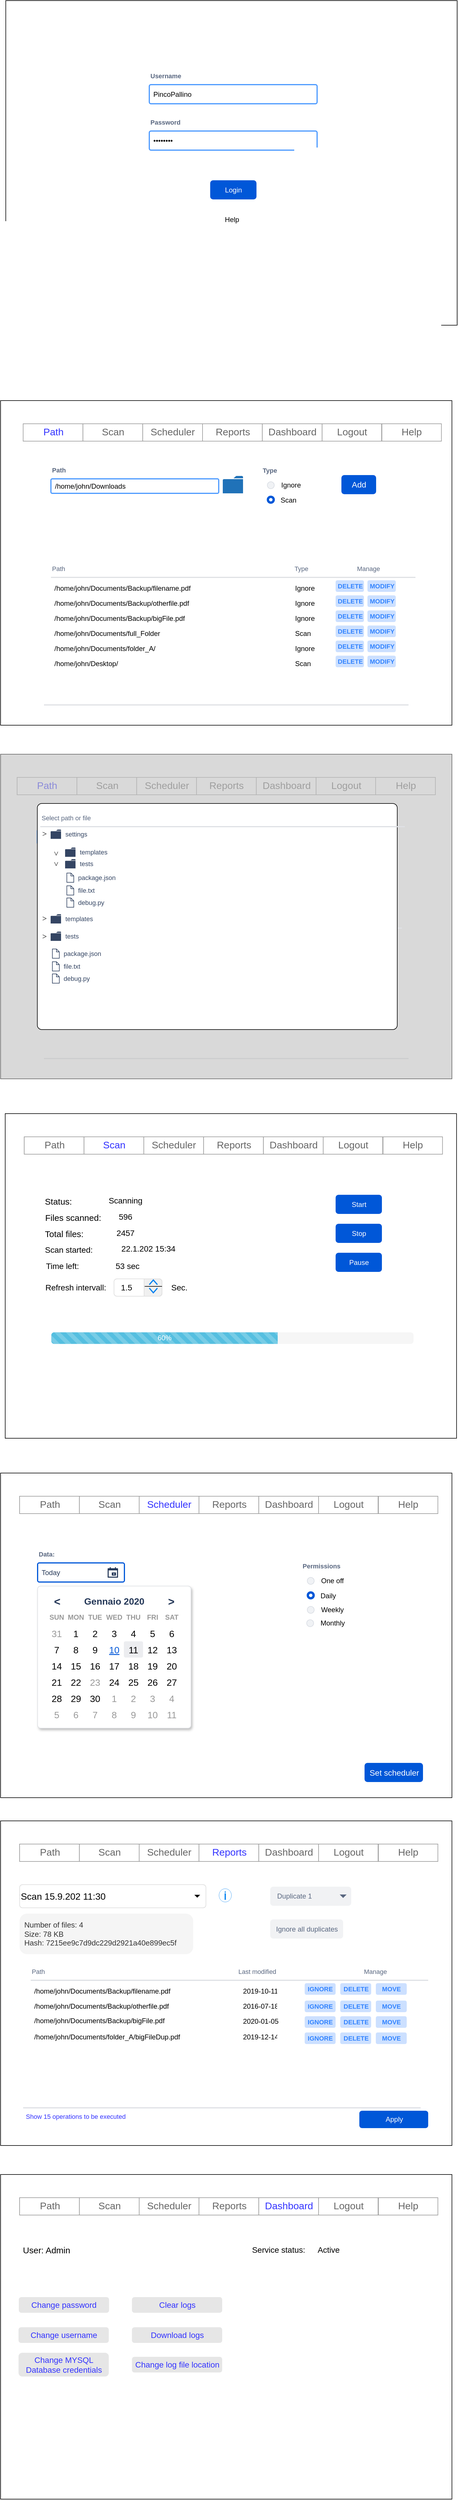 <mxfile version="12.6.1" type="device"><diagram id="kPXC-ckqyOEhqiTwZqV-" name="Page-1"><mxGraphModel dx="1185" dy="691" grid="1" gridSize="10" guides="1" tooltips="1" connect="1" arrows="1" fold="1" page="1" pageScale="1" pageWidth="827" pageHeight="1169" math="0" shadow="0"><root><mxCell id="0"/><mxCell id="1" parent="0"/><mxCell id="dx00h3yxB7RZ7nOYwmym-1" value="" style="rounded=0;whiteSpace=wrap;html=1;" parent="1" vertex="1"><mxGeometry x="20" y="20" width="780" height="560" as="geometry"/></mxCell><mxCell id="dx00h3yxB7RZ7nOYwmym-15" value="Username" style="fillColor=none;strokeColor=none;html=1;fontSize=11;fontStyle=0;align=left;fontColor=#596780;fontStyle=1;fontSize=11" parent="1" vertex="1"><mxGeometry x="268" y="140" width="240" height="20" as="geometry"/></mxCell><mxCell id="dx00h3yxB7RZ7nOYwmym-16" value="PincoPallino" style="rounded=1;arcSize=9;align=left;spacingLeft=5;strokeColor=#4C9AFF;html=1;strokeWidth=2;fontSize=12" parent="1" vertex="1"><mxGeometry x="268" y="165" width="290" height="33" as="geometry"/></mxCell><mxCell id="dx00h3yxB7RZ7nOYwmym-19" value="Password" style="fillColor=none;strokeColor=none;html=1;fontSize=11;fontStyle=0;align=left;fontColor=#596780;fontStyle=1;fontSize=11" parent="1" vertex="1"><mxGeometry x="268" y="220" width="240" height="20" as="geometry"/></mxCell><mxCell id="dx00h3yxB7RZ7nOYwmym-20" value="&amp;#8226;&amp;#8226;&amp;#8226;&amp;#8226;&amp;#8226;&amp;#8226;&amp;#8226;&amp;#8226;" style="rounded=1;arcSize=9;align=left;spacingLeft=5;strokeColor=#4C9AFF;html=1;strokeWidth=2;fontSize=12" parent="1" vertex="1"><mxGeometry x="268" y="245" width="290" height="33" as="geometry"/></mxCell><mxCell id="dx00h3yxB7RZ7nOYwmym-22" value="Login" style="rounded=1;fillColor=#0057D8;align=center;strokeColor=none;html=1;fontColor=#ffffff;fontSize=12" parent="1" vertex="1"><mxGeometry x="373.24" y="330" width="80" height="33" as="geometry"/></mxCell><mxCell id="dx00h3yxB7RZ7nOYwmym-24" value="" style="rounded=0;whiteSpace=wrap;html=1;" parent="1" vertex="1"><mxGeometry x="11" y="710" width="780" height="560" as="geometry"/></mxCell><mxCell id="dx00h3yxB7RZ7nOYwmym-32" value="Help" style="text;html=1;strokeColor=none;fillColor=none;align=center;verticalAlign=middle;whiteSpace=wrap;rounded=0;" parent="1" vertex="1"><mxGeometry x="391" y="388" width="40" height="20" as="geometry"/></mxCell><mxCell id="dx00h3yxB7RZ7nOYwmym-114" value="Path" style="fillColor=none;strokeColor=none;html=1;fontSize=11;fontStyle=0;align=left;fontColor=#596780;fontStyle=1;fontSize=11" parent="1" vertex="1"><mxGeometry x="98" y="820" width="240" height="20" as="geometry"/></mxCell><mxCell id="dx00h3yxB7RZ7nOYwmym-115" value="/home/john/Downloads" style="rounded=1;arcSize=9;align=left;spacingLeft=5;strokeColor=#4C9AFF;html=1;strokeWidth=2;fontSize=12" parent="1" vertex="1"><mxGeometry x="98" y="845" width="290" height="25" as="geometry"/></mxCell><mxCell id="dx00h3yxB7RZ7nOYwmym-117" value="" style="pointerEvents=1;shadow=0;dashed=0;html=1;strokeColor=none;labelPosition=center;verticalLabelPosition=bottom;verticalAlign=top;outlineConnect=0;align=center;shape=mxgraph.office.concepts.folder;fillColor=#2072B8;" parent="1" vertex="1"><mxGeometry x="395" y="840" width="35" height="30" as="geometry"/></mxCell><mxCell id="dx00h3yxB7RZ7nOYwmym-118" value="Type" style="fillColor=none;strokeColor=none;fontSize=11;fontStyle=1;align=left;fontColor=#596780" parent="1" vertex="1"><mxGeometry x="462" y="820" width="150" height="20" as="geometry"/></mxCell><mxCell id="dx00h3yxB7RZ7nOYwmym-119" value="Ignore" style="shape=ellipse;rounded=1;fillColor=#F0F2F5;strokeColor=#D8DCE3;fontColor=#000000;align=left;verticalAlign=middle;fontStyle=0;fontSize=12;labelPosition=right;verticalLabelPosition=middle;spacingLeft=10;html=1;shadow=0;dashed=0" parent="1" vertex="1"><mxGeometry x="472" y="850" width="12" height="12" as="geometry"/></mxCell><mxCell id="dx00h3yxB7RZ7nOYwmym-120" value="Scan" style="shape=ellipse;fillColor=#ffffff;strokeColor=#0057D8;strokeWidth=4;fontColor=#000000;align=left;verticalAlign=middle;fontStyle=0;fontSize=12;labelPosition=right;verticalLabelPosition=middle;spacingLeft=10" parent="1" vertex="1"><mxGeometry x="473" y="876" width="10" height="10" as="geometry"/></mxCell><mxCell id="dx00h3yxB7RZ7nOYwmym-122" value="Add" style="rounded=1;fillColor=#0057D8;strokeColor=none;fontColor=#ffffff;align=center;verticalAlign=middle;fontStyle=0;fontSize=14;html=1;shadow=0;dashed=0" parent="1" vertex="1"><mxGeometry x="600" y="838.5" width="60" height="33" as="geometry"/></mxCell><mxCell id="dx00h3yxB7RZ7nOYwmym-174" value="" style="rounded=0;whiteSpace=wrap;html=1;" parent="1" vertex="1"><mxGeometry x="11" y="1320" width="780" height="560" as="geometry"/></mxCell><mxCell id="dx00h3yxB7RZ7nOYwmym-187" value="" style="shape=line;strokeWidth=2;html=1;strokeColor=#DFE1E5;resizeWidth=1" parent="1" vertex="1"><mxGeometry x="86" y="1840" width="630" height="10" as="geometry"/></mxCell><mxCell id="dx00h3yxB7RZ7nOYwmym-344" value="" style="rounded=0;whiteSpace=wrap;html=1;" parent="1" vertex="1"><mxGeometry x="19" y="1940" width="780" height="560" as="geometry"/></mxCell><mxCell id="dx00h3yxB7RZ7nOYwmym-389" value="" style="group" parent="1" vertex="1" connectable="0"><mxGeometry x="50" y="750" width="722.83" height="30" as="geometry"/></mxCell><mxCell id="dx00h3yxB7RZ7nOYwmym-25" value="" style="strokeWidth=1;shadow=0;dashed=0;align=center;html=1;shape=mxgraph.mockup.forms.rrect;rSize=0;strokeColor=#999999;" parent="dx00h3yxB7RZ7nOYwmym-389" vertex="1"><mxGeometry width="620" height="30" as="geometry"/></mxCell><mxCell id="dx00h3yxB7RZ7nOYwmym-26" value="Path" style="strokeColor=inherit;fillColor=inherit;gradientColor=inherit;strokeWidth=1;shadow=0;dashed=0;align=center;html=1;shape=mxgraph.mockup.forms.rrect;rSize=0;fontSize=17;fontColor=#3333FF;" parent="dx00h3yxB7RZ7nOYwmym-25" vertex="1"><mxGeometry width="103.333" height="30" as="geometry"/></mxCell><mxCell id="dx00h3yxB7RZ7nOYwmym-27" value="Scan" style="strokeColor=inherit;fillColor=inherit;gradientColor=inherit;strokeWidth=1;shadow=0;dashed=0;align=center;html=1;shape=mxgraph.mockup.forms.rrect;rSize=0;fontSize=17;fontColor=#666666;" parent="dx00h3yxB7RZ7nOYwmym-25" vertex="1"><mxGeometry x="103.333" width="103.333" height="30" as="geometry"/></mxCell><mxCell id="dx00h3yxB7RZ7nOYwmym-28" value="Scheduler" style="strokeColor=inherit;fillColor=inherit;gradientColor=inherit;strokeWidth=1;shadow=0;dashed=0;align=center;html=1;shape=mxgraph.mockup.forms.rrect;rSize=0;fontSize=17;fontColor=#666666;" parent="dx00h3yxB7RZ7nOYwmym-25" vertex="1"><mxGeometry x="206.667" width="103.333" height="30" as="geometry"/></mxCell><mxCell id="dx00h3yxB7RZ7nOYwmym-29" value="Reports" style="strokeColor=inherit;fillColor=inherit;gradientColor=inherit;strokeWidth=1;shadow=0;dashed=0;align=center;html=1;shape=mxgraph.mockup.forms.rrect;rSize=0;fontSize=17;fontColor=#666666;" parent="dx00h3yxB7RZ7nOYwmym-25" vertex="1"><mxGeometry x="310" width="103.333" height="30" as="geometry"/></mxCell><mxCell id="dx00h3yxB7RZ7nOYwmym-30" value="Dashboard" style="strokeColor=inherit;fillColor=inherit;gradientColor=inherit;strokeWidth=1;shadow=0;dashed=0;align=center;html=1;shape=mxgraph.mockup.forms.rrect;rSize=0;fontSize=17;fontColor=#666666;" parent="dx00h3yxB7RZ7nOYwmym-25" vertex="1"><mxGeometry x="413.333" width="103.333" height="30" as="geometry"/></mxCell><mxCell id="dx00h3yxB7RZ7nOYwmym-31" value="Logout" style="strokeColor=inherit;fillColor=inherit;gradientColor=inherit;strokeWidth=1;shadow=0;dashed=0;align=center;html=1;shape=mxgraph.mockup.forms.rrect;rSize=0;fontSize=17;fontColor=#666666;" parent="dx00h3yxB7RZ7nOYwmym-25" vertex="1"><mxGeometry x="516.667" width="103.333" height="30" as="geometry"/></mxCell><mxCell id="dx00h3yxB7RZ7nOYwmym-388" value="Help" style="strokeColor=#999999;fillColor=inherit;gradientColor=inherit;strokeWidth=1;shadow=0;align=center;html=1;shape=mxgraph.mockup.forms.rrect;rSize=0;fontSize=17;fontColor=#666666;" parent="dx00h3yxB7RZ7nOYwmym-389" vertex="1"><mxGeometry x="619.497" width="103.333" height="30" as="geometry"/></mxCell><mxCell id="dx00h3yxB7RZ7nOYwmym-397" value="" style="group" parent="1" vertex="1" connectable="0"><mxGeometry x="39.59" y="1360" width="722.83" height="30" as="geometry"/></mxCell><mxCell id="dx00h3yxB7RZ7nOYwmym-398" value="" style="strokeWidth=1;shadow=0;dashed=0;align=center;html=1;shape=mxgraph.mockup.forms.rrect;rSize=0;strokeColor=#999999;" parent="dx00h3yxB7RZ7nOYwmym-397" vertex="1"><mxGeometry width="620" height="30" as="geometry"/></mxCell><mxCell id="dx00h3yxB7RZ7nOYwmym-399" value="Path" style="strokeColor=inherit;fillColor=inherit;gradientColor=inherit;strokeWidth=1;shadow=0;dashed=0;align=center;html=1;shape=mxgraph.mockup.forms.rrect;rSize=0;fontSize=17;fontColor=#3333FF;" parent="dx00h3yxB7RZ7nOYwmym-398" vertex="1"><mxGeometry width="103.333" height="30" as="geometry"/></mxCell><mxCell id="dx00h3yxB7RZ7nOYwmym-400" value="Scan" style="strokeColor=inherit;fillColor=inherit;gradientColor=inherit;strokeWidth=1;shadow=0;dashed=0;align=center;html=1;shape=mxgraph.mockup.forms.rrect;rSize=0;fontSize=17;fontColor=#666666;" parent="dx00h3yxB7RZ7nOYwmym-398" vertex="1"><mxGeometry x="103.333" width="103.333" height="30" as="geometry"/></mxCell><mxCell id="dx00h3yxB7RZ7nOYwmym-401" value="Scheduler" style="strokeColor=inherit;fillColor=inherit;gradientColor=inherit;strokeWidth=1;shadow=0;dashed=0;align=center;html=1;shape=mxgraph.mockup.forms.rrect;rSize=0;fontSize=17;fontColor=#666666;" parent="dx00h3yxB7RZ7nOYwmym-398" vertex="1"><mxGeometry x="206.667" width="103.333" height="30" as="geometry"/></mxCell><mxCell id="dx00h3yxB7RZ7nOYwmym-402" value="Reports" style="strokeColor=inherit;fillColor=inherit;gradientColor=inherit;strokeWidth=1;shadow=0;dashed=0;align=center;html=1;shape=mxgraph.mockup.forms.rrect;rSize=0;fontSize=17;fontColor=#666666;" parent="dx00h3yxB7RZ7nOYwmym-398" vertex="1"><mxGeometry x="310" width="103.333" height="30" as="geometry"/></mxCell><mxCell id="dx00h3yxB7RZ7nOYwmym-403" value="Dashboard" style="strokeColor=inherit;fillColor=inherit;gradientColor=inherit;strokeWidth=1;shadow=0;dashed=0;align=center;html=1;shape=mxgraph.mockup.forms.rrect;rSize=0;fontSize=17;fontColor=#666666;" parent="dx00h3yxB7RZ7nOYwmym-398" vertex="1"><mxGeometry x="413.333" width="103.333" height="30" as="geometry"/></mxCell><mxCell id="dx00h3yxB7RZ7nOYwmym-404" value="Logout" style="strokeColor=inherit;fillColor=inherit;gradientColor=inherit;strokeWidth=1;shadow=0;dashed=0;align=center;html=1;shape=mxgraph.mockup.forms.rrect;rSize=0;fontSize=17;fontColor=#666666;" parent="dx00h3yxB7RZ7nOYwmym-398" vertex="1"><mxGeometry x="516.667" width="103.333" height="30" as="geometry"/></mxCell><mxCell id="dx00h3yxB7RZ7nOYwmym-405" value="Help" style="strokeColor=#999999;fillColor=#ffffff;gradientColor=inherit;strokeWidth=1;shadow=0;align=center;html=1;shape=mxgraph.mockup.forms.rrect;rSize=0;fontSize=17;fontColor=#666666;" parent="dx00h3yxB7RZ7nOYwmym-397" vertex="1"><mxGeometry x="619.497" width="103.333" height="30" as="geometry"/></mxCell><mxCell id="dx00h3yxB7RZ7nOYwmym-413" value="" style="rounded=0;whiteSpace=wrap;html=1;fontColor=#333333;fillColor=#C2C2C2;strokeColor=#666666;glass=0;fillOpacity=62;" parent="1" vertex="1"><mxGeometry x="11" y="1320" width="780" height="560" as="geometry"/></mxCell><mxCell id="dx00h3yxB7RZ7nOYwmym-415" value="" style="group" parent="1" vertex="1" connectable="0"><mxGeometry x="66.5" y="1405" width="643" height="390" as="geometry"/></mxCell><mxCell id="dx00h3yxB7RZ7nOYwmym-416" value="Path" style="html=1;fillColor=none;strokeColor=none;fontSize=11;align=left;fontColor=#596780;whiteSpace=wrap" parent="dx00h3yxB7RZ7nOYwmym-415" vertex="1"><mxGeometry x="8" y="190" width="150" height="20" as="geometry"/></mxCell><mxCell id="dx00h3yxB7RZ7nOYwmym-417" value="Type" style="html=1;fillColor=none;strokeColor=none;fontSize=11;align=left;fontColor=#596780;whiteSpace=wrap" parent="dx00h3yxB7RZ7nOYwmym-415" vertex="1"><mxGeometry x="427" y="190" width="40" height="20" as="geometry"/></mxCell><mxCell id="dx00h3yxB7RZ7nOYwmym-418" value="Manage" style="html=1;fillColor=none;strokeColor=none;fontSize=11;align=left;fontColor=#596780;whiteSpace=wrap" parent="dx00h3yxB7RZ7nOYwmym-415" vertex="1"><mxGeometry x="534.5" y="190" width="90" height="20" as="geometry"/></mxCell><mxCell id="dx00h3yxB7RZ7nOYwmym-419" value="" style="shape=line;strokeWidth=2;html=1;strokeColor=#DFE1E5;resizeWidth=1" parent="dx00h3yxB7RZ7nOYwmym-415" vertex="1"><mxGeometry x="8" y="210" width="630" height="10" as="geometry"/></mxCell><mxCell id="dx00h3yxB7RZ7nOYwmym-420" value="DELETE" style="strokeColor=none;fillColor=#CCE0FF;fontSize=11;fontColor=#3384FF;rounded=1;html=1;align=center;fontStyle=1" parent="dx00h3yxB7RZ7nOYwmym-415" vertex="1"><mxGeometry x="500" y="220" width="49" height="20" as="geometry"/></mxCell><mxCell id="dx00h3yxB7RZ7nOYwmym-421" value="MODIFY" style="strokeColor=none;fillColor=#CCE0FF;fontSize=11;fontColor=#3384FF;rounded=1;html=1;align=center;fontStyle=1" parent="dx00h3yxB7RZ7nOYwmym-415" vertex="1"><mxGeometry x="555" y="220" width="49" height="20" as="geometry"/></mxCell><mxCell id="dx00h3yxB7RZ7nOYwmym-422" value="/home/john/Documents/Backup/filename.pdf" style="text;strokeColor=none;fillColor=none;align=left;verticalAlign=top;spacingLeft=4;spacingRight=4;overflow=hidden;rotatable=0;points=[[0,0.5],[1,0.5]];portConstraint=eastwest;" parent="dx00h3yxB7RZ7nOYwmym-415" vertex="1"><mxGeometry x="8" y="220" width="340" height="26" as="geometry"/></mxCell><mxCell id="dx00h3yxB7RZ7nOYwmym-423" value="Ignore" style="text;strokeColor=none;fillColor=none;align=left;verticalAlign=top;spacingLeft=4;spacingRight=4;overflow=hidden;rotatable=0;points=[[0,0.5],[1,0.5]];portConstraint=eastwest;" parent="dx00h3yxB7RZ7nOYwmym-415" vertex="1"><mxGeometry x="424" y="220" width="46" height="26" as="geometry"/></mxCell><mxCell id="dx00h3yxB7RZ7nOYwmym-424" value="DELETE" style="strokeColor=none;fillColor=#CCE0FF;fontSize=11;fontColor=#3384FF;rounded=1;html=1;align=center;fontStyle=1" parent="dx00h3yxB7RZ7nOYwmym-415" vertex="1"><mxGeometry x="500" y="246" width="49" height="20" as="geometry"/></mxCell><mxCell id="dx00h3yxB7RZ7nOYwmym-425" value="MODIFY" style="strokeColor=none;fillColor=#CCE0FF;fontSize=11;fontColor=#3384FF;rounded=1;html=1;align=center;fontStyle=1" parent="dx00h3yxB7RZ7nOYwmym-415" vertex="1"><mxGeometry x="555" y="246" width="49" height="20" as="geometry"/></mxCell><mxCell id="dx00h3yxB7RZ7nOYwmym-426" value="/home/john/Documents/Backup/otherfile.pdf" style="text;strokeColor=none;fillColor=none;align=left;verticalAlign=top;spacingLeft=4;spacingRight=4;overflow=hidden;rotatable=0;points=[[0,0.5],[1,0.5]];portConstraint=eastwest;" parent="dx00h3yxB7RZ7nOYwmym-415" vertex="1"><mxGeometry x="8" y="246" width="340" height="26" as="geometry"/></mxCell><mxCell id="dx00h3yxB7RZ7nOYwmym-427" value="Ignore" style="text;strokeColor=none;fillColor=none;align=left;verticalAlign=top;spacingLeft=4;spacingRight=4;overflow=hidden;rotatable=0;points=[[0,0.5],[1,0.5]];portConstraint=eastwest;" parent="dx00h3yxB7RZ7nOYwmym-415" vertex="1"><mxGeometry x="424" y="246" width="46" height="26" as="geometry"/></mxCell><mxCell id="dx00h3yxB7RZ7nOYwmym-428" value="DELETE" style="strokeColor=none;fillColor=#CCE0FF;fontSize=11;fontColor=#3384FF;rounded=1;html=1;align=center;fontStyle=1" parent="dx00h3yxB7RZ7nOYwmym-415" vertex="1"><mxGeometry x="500" y="272" width="49" height="20" as="geometry"/></mxCell><mxCell id="dx00h3yxB7RZ7nOYwmym-429" value="MODIFY" style="strokeColor=none;fillColor=#CCE0FF;fontSize=11;fontColor=#3384FF;rounded=1;html=1;align=center;fontStyle=1" parent="dx00h3yxB7RZ7nOYwmym-415" vertex="1"><mxGeometry x="555" y="272" width="49" height="20" as="geometry"/></mxCell><mxCell id="dx00h3yxB7RZ7nOYwmym-430" value="/home/john/Documents/Backup/bigFile.pdf" style="text;strokeColor=none;fillColor=none;align=left;verticalAlign=top;spacingLeft=4;spacingRight=4;overflow=hidden;rotatable=0;points=[[0,0.5],[1,0.5]];portConstraint=eastwest;" parent="dx00h3yxB7RZ7nOYwmym-415" vertex="1"><mxGeometry x="8" y="272" width="340" height="26" as="geometry"/></mxCell><mxCell id="dx00h3yxB7RZ7nOYwmym-431" value="Ignore" style="text;strokeColor=none;fillColor=none;align=left;verticalAlign=top;spacingLeft=4;spacingRight=4;overflow=hidden;rotatable=0;points=[[0,0.5],[1,0.5]];portConstraint=eastwest;" parent="dx00h3yxB7RZ7nOYwmym-415" vertex="1"><mxGeometry x="424" y="272" width="46" height="26" as="geometry"/></mxCell><mxCell id="dx00h3yxB7RZ7nOYwmym-432" value="DELETE" style="strokeColor=none;fillColor=#CCE0FF;fontSize=11;fontColor=#3384FF;rounded=1;html=1;align=center;fontStyle=1" parent="dx00h3yxB7RZ7nOYwmym-415" vertex="1"><mxGeometry x="500" y="298" width="49" height="20" as="geometry"/></mxCell><mxCell id="dx00h3yxB7RZ7nOYwmym-433" value="MODIFY" style="strokeColor=none;fillColor=#CCE0FF;fontSize=11;fontColor=#3384FF;rounded=1;html=1;align=center;fontStyle=1" parent="dx00h3yxB7RZ7nOYwmym-415" vertex="1"><mxGeometry x="555" y="298" width="49" height="20" as="geometry"/></mxCell><mxCell id="dx00h3yxB7RZ7nOYwmym-434" value="/home/john/Documents/full_Folder" style="text;strokeColor=none;fillColor=none;align=left;verticalAlign=top;spacingLeft=4;spacingRight=4;overflow=hidden;rotatable=0;points=[[0,0.5],[1,0.5]];portConstraint=eastwest;" parent="dx00h3yxB7RZ7nOYwmym-415" vertex="1"><mxGeometry x="8" y="298" width="340" height="26" as="geometry"/></mxCell><mxCell id="dx00h3yxB7RZ7nOYwmym-435" value="Scan" style="text;strokeColor=none;fillColor=none;align=left;verticalAlign=top;spacingLeft=4;spacingRight=4;overflow=hidden;rotatable=0;points=[[0,0.5],[1,0.5]];portConstraint=eastwest;" parent="dx00h3yxB7RZ7nOYwmym-415" vertex="1"><mxGeometry x="424" y="298" width="46" height="26" as="geometry"/></mxCell><mxCell id="dx00h3yxB7RZ7nOYwmym-436" value="DELETE" style="strokeColor=none;fillColor=#CCE0FF;fontSize=11;fontColor=#3384FF;rounded=1;html=1;align=center;fontStyle=1" parent="dx00h3yxB7RZ7nOYwmym-415" vertex="1"><mxGeometry x="500" y="324" width="49" height="20" as="geometry"/></mxCell><mxCell id="dx00h3yxB7RZ7nOYwmym-437" value="MODIFY" style="strokeColor=none;fillColor=#CCE0FF;fontSize=11;fontColor=#3384FF;rounded=1;html=1;align=center;fontStyle=1" parent="dx00h3yxB7RZ7nOYwmym-415" vertex="1"><mxGeometry x="555" y="324" width="49" height="20" as="geometry"/></mxCell><mxCell id="dx00h3yxB7RZ7nOYwmym-438" value="/home/john/Documents/folder_A/" style="text;strokeColor=none;fillColor=none;align=left;verticalAlign=top;spacingLeft=4;spacingRight=4;overflow=hidden;rotatable=0;points=[[0,0.5],[1,0.5]];portConstraint=eastwest;" parent="dx00h3yxB7RZ7nOYwmym-415" vertex="1"><mxGeometry x="8" y="324" width="340" height="26" as="geometry"/></mxCell><mxCell id="dx00h3yxB7RZ7nOYwmym-439" value="Ignore" style="text;strokeColor=none;fillColor=none;align=left;verticalAlign=top;spacingLeft=4;spacingRight=4;overflow=hidden;rotatable=0;points=[[0,0.5],[1,0.5]];portConstraint=eastwest;" parent="dx00h3yxB7RZ7nOYwmym-415" vertex="1"><mxGeometry x="424" y="324" width="46" height="26" as="geometry"/></mxCell><mxCell id="dx00h3yxB7RZ7nOYwmym-440" value="DELETE" style="strokeColor=none;fillColor=#CCE0FF;fontSize=11;fontColor=#3384FF;rounded=1;html=1;align=center;fontStyle=1" parent="dx00h3yxB7RZ7nOYwmym-415" vertex="1"><mxGeometry x="500" y="350" width="49" height="20" as="geometry"/></mxCell><mxCell id="dx00h3yxB7RZ7nOYwmym-441" value="MODIFY" style="strokeColor=none;fillColor=#CCE0FF;fontSize=11;fontColor=#3384FF;rounded=1;html=1;align=center;fontStyle=1" parent="dx00h3yxB7RZ7nOYwmym-415" vertex="1"><mxGeometry x="555" y="350" width="49" height="20" as="geometry"/></mxCell><mxCell id="dx00h3yxB7RZ7nOYwmym-442" value="/home/john/Desktop/" style="text;strokeColor=none;fillColor=none;align=left;verticalAlign=top;spacingLeft=4;spacingRight=4;overflow=hidden;rotatable=0;points=[[0,0.5],[1,0.5]];portConstraint=eastwest;" parent="dx00h3yxB7RZ7nOYwmym-415" vertex="1"><mxGeometry x="8" y="350" width="340" height="26" as="geometry"/></mxCell><mxCell id="dx00h3yxB7RZ7nOYwmym-443" value="Scan" style="text;strokeColor=none;fillColor=none;align=left;verticalAlign=top;spacingLeft=4;spacingRight=4;overflow=hidden;rotatable=0;points=[[0,0.5],[1,0.5]];portConstraint=eastwest;" parent="dx00h3yxB7RZ7nOYwmym-415" vertex="1"><mxGeometry x="424" y="350" width="46" height="26" as="geometry"/></mxCell><mxCell id="dx00h3yxB7RZ7nOYwmym-444" value="Path" style="fillColor=none;strokeColor=none;html=1;fontSize=11;fontStyle=0;align=left;fontColor=#596780;fontStyle=1;fontSize=11" parent="dx00h3yxB7RZ7nOYwmym-415" vertex="1"><mxGeometry x="8" y="20" width="240" height="20" as="geometry"/></mxCell><mxCell id="dx00h3yxB7RZ7nOYwmym-445" value="/home/john/Downloads" style="rounded=1;arcSize=9;align=left;spacingLeft=5;strokeColor=#4C9AFF;html=1;strokeWidth=2;fontSize=12" parent="dx00h3yxB7RZ7nOYwmym-415" vertex="1"><mxGeometry x="8" y="45" width="290" height="25" as="geometry"/></mxCell><mxCell id="dx00h3yxB7RZ7nOYwmym-446" value="" style="pointerEvents=1;shadow=0;dashed=0;html=1;strokeColor=none;labelPosition=center;verticalLabelPosition=bottom;verticalAlign=top;outlineConnect=0;align=center;shape=mxgraph.office.concepts.folder;fillColor=#2072B8;" parent="dx00h3yxB7RZ7nOYwmym-415" vertex="1"><mxGeometry x="305" y="40" width="35" height="30" as="geometry"/></mxCell><mxCell id="dx00h3yxB7RZ7nOYwmym-447" value="Type" style="fillColor=none;strokeColor=none;fontSize=11;fontStyle=1;align=left;fontColor=#596780" parent="dx00h3yxB7RZ7nOYwmym-415" vertex="1"><mxGeometry x="372" y="20" width="150" height="20" as="geometry"/></mxCell><mxCell id="dx00h3yxB7RZ7nOYwmym-448" value="Ignore" style="shape=ellipse;rounded=1;fillColor=#F0F2F5;strokeColor=#D8DCE3;fontColor=#000000;align=left;verticalAlign=middle;fontStyle=0;fontSize=12;labelPosition=right;verticalLabelPosition=middle;spacingLeft=10;html=1;shadow=0;dashed=0" parent="dx00h3yxB7RZ7nOYwmym-415" vertex="1"><mxGeometry x="382" y="50" width="12" height="12" as="geometry"/></mxCell><mxCell id="dx00h3yxB7RZ7nOYwmym-449" value="Scan" style="shape=ellipse;fillColor=#ffffff;strokeColor=#0057D8;strokeWidth=4;fontColor=#000000;align=left;verticalAlign=middle;fontStyle=0;fontSize=12;labelPosition=right;verticalLabelPosition=middle;spacingLeft=10" parent="dx00h3yxB7RZ7nOYwmym-415" vertex="1"><mxGeometry x="383" y="76" width="10" height="10" as="geometry"/></mxCell><mxCell id="dx00h3yxB7RZ7nOYwmym-450" value="Add" style="rounded=1;fillColor=#0057D8;strokeColor=none;fontColor=#ffffff;align=center;verticalAlign=middle;fontStyle=0;fontSize=14;html=1;shadow=0;dashed=0" parent="dx00h3yxB7RZ7nOYwmym-415" vertex="1"><mxGeometry x="510" y="38.5" width="60" height="33" as="geometry"/></mxCell><mxCell id="dx00h3yxB7RZ7nOYwmym-451" value="" style="rounded=1;whiteSpace=wrap;html=1;glass=0;arcSize=2;" parent="dx00h3yxB7RZ7nOYwmym-415" vertex="1"><mxGeometry x="8" width="622" height="390" as="geometry"/></mxCell><mxCell id="dx00h3yxB7RZ7nOYwmym-452" value="Select path or file" style="html=1;fillColor=none;strokeColor=none;fontSize=11;align=left;fontColor=#596780;whiteSpace=wrap;rounded=1;glass=0;" parent="dx00h3yxB7RZ7nOYwmym-415" vertex="1"><mxGeometry x="13" y="15" width="150" height="20" as="geometry"/></mxCell><mxCell id="dx00h3yxB7RZ7nOYwmym-453" value="" style="shape=line;strokeWidth=2;html=1;strokeColor=#DFE1E5;resizeWidth=1;rounded=1;glass=0;fillColor=#C2C2C2;fontColor=#000000;" parent="dx00h3yxB7RZ7nOYwmym-415" vertex="1"><mxGeometry x="13" y="35" width="630" height="10" as="geometry"/></mxCell><mxCell id="dx00h3yxB7RZ7nOYwmym-454" value="settings" style="shape=mxgraph.office.concepts.folder;fillColor=#344563;strokeColor=none;fontColor=#344563;fontSize=11;fontStyle=0;labelPosition=right;align=left;html=1;spacingLeft=5;rounded=1;glass=0;" parent="dx00h3yxB7RZ7nOYwmym-415" vertex="1"><mxGeometry x="31" y="45" width="18" height="16" as="geometry"/></mxCell><mxCell id="dx00h3yxB7RZ7nOYwmym-455" value="templates" style="shape=mxgraph.office.concepts.folder;fillColor=#344563;strokeColor=none;fontColor=#344563;fontSize=11;fontStyle=0;labelPosition=right;align=left;html=1;spacingLeft=5;rounded=1;glass=0;" parent="dx00h3yxB7RZ7nOYwmym-415" vertex="1"><mxGeometry x="56" y="76" width="18" height="16" as="geometry"/></mxCell><mxCell id="dx00h3yxB7RZ7nOYwmym-456" value="tests" style="shape=mxgraph.office.concepts.folder;fillColor=#344563;strokeColor=none;fontColor=#344563;fontSize=11;fontStyle=0;labelPosition=right;align=left;html=1;spacingLeft=5;rounded=1;glass=0;" parent="dx00h3yxB7RZ7nOYwmym-415" vertex="1"><mxGeometry x="31" y="221" width="18" height="16" as="geometry"/></mxCell><mxCell id="dx00h3yxB7RZ7nOYwmym-457" value="templates" style="shape=mxgraph.office.concepts.folder;fillColor=#344563;strokeColor=none;fontColor=#344563;fontSize=11;fontStyle=0;labelPosition=right;align=left;html=1;spacingLeft=5;rounded=1;glass=0;" parent="dx00h3yxB7RZ7nOYwmym-415" vertex="1"><mxGeometry x="31" y="191" width="18" height="16" as="geometry"/></mxCell><mxCell id="dx00h3yxB7RZ7nOYwmym-458" value="tests" style="shape=mxgraph.office.concepts.folder;fillColor=#344563;strokeColor=none;fontColor=#344563;fontSize=11;fontStyle=0;labelPosition=right;align=left;html=1;spacingLeft=5;rounded=1;glass=0;" parent="dx00h3yxB7RZ7nOYwmym-415" vertex="1"><mxGeometry x="56" y="96" width="18" height="16" as="geometry"/></mxCell><mxCell id="dx00h3yxB7RZ7nOYwmym-459" value="" style="group" parent="dx00h3yxB7RZ7nOYwmym-415" vertex="1" connectable="0"><mxGeometry x="34" y="251" width="12" height="59" as="geometry"/></mxCell><mxCell id="dx00h3yxB7RZ7nOYwmym-460" value="file.txt" style="shape=note;fillColor=#ffffff;strokeColor=#344563;fontColor=#344563;fontSize=11;fontStyle=0;labelPosition=right;align=left;html=1;spacingLeft=5;size=5;rounded=1;glass=0;" parent="dx00h3yxB7RZ7nOYwmym-459" vertex="1"><mxGeometry y="22" width="12" height="16" as="geometry"/></mxCell><mxCell id="dx00h3yxB7RZ7nOYwmym-461" value="debug.py" style="shape=note;fillColor=#ffffff;strokeColor=#344563;fontColor=#344563;fontSize=11;fontStyle=0;labelPosition=right;align=left;html=1;spacingLeft=5;size=5;rounded=1;glass=0;" parent="dx00h3yxB7RZ7nOYwmym-459" vertex="1"><mxGeometry y="43" width="12" height="16" as="geometry"/></mxCell><mxCell id="dx00h3yxB7RZ7nOYwmym-462" value="package.json" style="shape=note;fillColor=#ffffff;strokeColor=#344563;fontColor=#344563;fontSize=11;fontStyle=0;labelPosition=right;align=left;html=1;spacingLeft=5;size=5;rounded=1;glass=0;" parent="dx00h3yxB7RZ7nOYwmym-459" vertex="1"><mxGeometry width="12" height="16" as="geometry"/></mxCell><mxCell id="dx00h3yxB7RZ7nOYwmym-463" value="" style="group" parent="dx00h3yxB7RZ7nOYwmym-415" vertex="1" connectable="0"><mxGeometry x="59" y="120" width="12" height="59" as="geometry"/></mxCell><mxCell id="dx00h3yxB7RZ7nOYwmym-464" value="file.txt" style="shape=note;fillColor=#ffffff;strokeColor=#344563;fontColor=#344563;fontSize=11;fontStyle=0;labelPosition=right;align=left;html=1;spacingLeft=5;size=5;rounded=1;glass=0;" parent="dx00h3yxB7RZ7nOYwmym-463" vertex="1"><mxGeometry y="22" width="12" height="16" as="geometry"/></mxCell><mxCell id="dx00h3yxB7RZ7nOYwmym-465" value="debug.py" style="shape=note;fillColor=#ffffff;strokeColor=#344563;fontColor=#344563;fontSize=11;fontStyle=0;labelPosition=right;align=left;html=1;spacingLeft=5;size=5;rounded=1;glass=0;" parent="dx00h3yxB7RZ7nOYwmym-463" vertex="1"><mxGeometry y="43" width="12" height="16" as="geometry"/></mxCell><mxCell id="dx00h3yxB7RZ7nOYwmym-466" value="package.json" style="shape=note;fillColor=#ffffff;strokeColor=#344563;fontColor=#344563;fontSize=11;fontStyle=0;labelPosition=right;align=left;html=1;spacingLeft=5;size=5;rounded=1;glass=0;" parent="dx00h3yxB7RZ7nOYwmym-463" vertex="1"><mxGeometry width="12" height="16" as="geometry"/></mxCell><mxCell id="dx00h3yxB7RZ7nOYwmym-467" value="&amp;gt;" style="text;html=1;align=center;verticalAlign=middle;whiteSpace=wrap;rounded=0;glass=0;rotation=0;fontFamily=Verdana;fontSize=14;" parent="dx00h3yxB7RZ7nOYwmym-415" vertex="1"><mxGeometry y="43" width="40" height="20" as="geometry"/></mxCell><mxCell id="dx00h3yxB7RZ7nOYwmym-468" value="&amp;gt;" style="text;html=1;strokeColor=none;fillColor=none;align=center;verticalAlign=middle;whiteSpace=wrap;rounded=0;glass=0;fontColor=#000000;rotation=90;fontFamily=Verdana;fontSize=14;" parent="dx00h3yxB7RZ7nOYwmym-415" vertex="1"><mxGeometry x="20" y="76" width="40" height="20" as="geometry"/></mxCell><mxCell id="dx00h3yxB7RZ7nOYwmym-469" value="&amp;gt;" style="text;html=1;strokeColor=none;fillColor=none;align=center;verticalAlign=middle;whiteSpace=wrap;rounded=0;glass=0;fontColor=#000000;rotation=90;fontFamily=Verdana;fontSize=14;" parent="dx00h3yxB7RZ7nOYwmym-415" vertex="1"><mxGeometry x="20" y="94" width="40" height="20" as="geometry"/></mxCell><mxCell id="dx00h3yxB7RZ7nOYwmym-470" value="&amp;gt;" style="text;html=1;align=center;verticalAlign=middle;whiteSpace=wrap;rounded=0;glass=0;rotation=0;fontFamily=Verdana;fontSize=14;" parent="dx00h3yxB7RZ7nOYwmym-415" vertex="1"><mxGeometry y="189" width="40" height="20" as="geometry"/></mxCell><mxCell id="dx00h3yxB7RZ7nOYwmym-471" value="&amp;gt;" style="text;html=1;align=center;verticalAlign=middle;whiteSpace=wrap;rounded=0;glass=0;rotation=0;fontFamily=Verdana;fontSize=14;" parent="dx00h3yxB7RZ7nOYwmym-415" vertex="1"><mxGeometry y="220" width="40" height="20" as="geometry"/></mxCell><mxCell id="dx00h3yxB7RZ7nOYwmym-474" value="" style="html=1;shadow=0;dashed=0;shape=mxgraph.bootstrap.rrect;rSize=5;strokeColor=none;fillColor=#f6f6f6;whiteSpace=wrap;rounded=1;glass=0;fontFamily=Verdana;fontSize=14;fontColor=#3333FF;" parent="1" vertex="1"><mxGeometry x="98.67" y="2317.24" width="626" height="20" as="geometry"/></mxCell><mxCell id="dx00h3yxB7RZ7nOYwmym-475" value="60%" style="html=1;shadow=0;dashed=0;shape=mxgraph.bootstrap.leftButtonStriped;fillColor=#55BFE0;fontColor=#FFFFFF;whiteSpace=wrap;" parent="dx00h3yxB7RZ7nOYwmym-474" vertex="1"><mxGeometry width="391.25" height="20" as="geometry"/></mxCell><mxCell id="dx00h3yxB7RZ7nOYwmym-477" value="Start" style="rounded=1;fillColor=#0057D8;align=center;strokeColor=none;html=1;fontColor=#ffffff;fontSize=12" parent="1" vertex="1"><mxGeometry x="590" y="2080" width="80" height="33" as="geometry"/></mxCell><mxCell id="dx00h3yxB7RZ7nOYwmym-478" value="Stop" style="rounded=1;fillColor=#0057D8;align=center;strokeColor=none;html=1;fontColor=#ffffff;fontSize=12" parent="1" vertex="1"><mxGeometry x="590" y="2130" width="80" height="33" as="geometry"/></mxCell><mxCell id="dx00h3yxB7RZ7nOYwmym-479" value="Pause" style="rounded=1;fillColor=#0057D8;align=center;strokeColor=none;html=1;fontColor=#ffffff;fontSize=12" parent="1" vertex="1"><mxGeometry x="590" y="2180" width="80" height="33" as="geometry"/></mxCell><mxCell id="dx00h3yxB7RZ7nOYwmym-480" value="&lt;font style=&quot;font-size: 15px&quot;&gt;Status:&lt;/font&gt;" style="text;html=1;strokeColor=none;fillColor=none;align=center;verticalAlign=middle;whiteSpace=wrap;rounded=0;glass=0;fontFamily=Helvetica;fontSize=14;fontColor=#000000;" parent="1" vertex="1"><mxGeometry x="87.21" y="2081" width="48" height="20" as="geometry"/></mxCell><mxCell id="dx00h3yxB7RZ7nOYwmym-484" value="&lt;span style=&quot;font-size: 15px&quot;&gt;Files scanned:&lt;/span&gt;" style="text;html=1;strokeColor=none;fillColor=none;align=center;verticalAlign=middle;whiteSpace=wrap;rounded=0;glass=0;fontFamily=Helvetica;fontSize=14;fontColor=#000000;" parent="1" vertex="1"><mxGeometry x="84.21" y="2109" width="105" height="20" as="geometry"/></mxCell><mxCell id="dx00h3yxB7RZ7nOYwmym-485" value="&lt;span style=&quot;font-size: 15px&quot;&gt;Total files:&lt;/span&gt;" style="text;html=1;strokeColor=none;fillColor=none;align=center;verticalAlign=middle;whiteSpace=wrap;rounded=0;glass=0;fontFamily=Helvetica;fontSize=14;fontColor=#000000;" parent="1" vertex="1"><mxGeometry x="83.21" y="2137" width="76" height="20" as="geometry"/></mxCell><mxCell id="dx00h3yxB7RZ7nOYwmym-486" value="2457" style="text;html=1;strokeColor=none;fillColor=none;align=center;verticalAlign=middle;whiteSpace=wrap;rounded=0;glass=0;fontFamily=Helvetica;fontSize=14;fontColor=#000000;" parent="1" vertex="1"><mxGeometry x="207.0" y="2136" width="40" height="20" as="geometry"/></mxCell><mxCell id="dx00h3yxB7RZ7nOYwmym-487" value="596" style="text;html=1;strokeColor=none;fillColor=none;align=center;verticalAlign=middle;whiteSpace=wrap;rounded=0;glass=0;fontFamily=Helvetica;fontSize=14;fontColor=#000000;" parent="1" vertex="1"><mxGeometry x="207.0" y="2108" width="40" height="20" as="geometry"/></mxCell><mxCell id="dx00h3yxB7RZ7nOYwmym-488" value="" style="group" parent="1" vertex="1" connectable="0"><mxGeometry x="207.0" y="2074" width="78" height="32" as="geometry"/></mxCell><mxCell id="dx00h3yxB7RZ7nOYwmym-482" value="Scanning" style="text;html=1;strokeColor=none;fillColor=none;align=center;verticalAlign=middle;whiteSpace=wrap;rounded=0;glass=0;fontFamily=Helvetica;fontSize=14;fontColor=#000000;" parent="dx00h3yxB7RZ7nOYwmym-488" vertex="1"><mxGeometry y="6" width="40" height="20" as="geometry"/></mxCell><mxCell id="dx00h3yxB7RZ7nOYwmym-483" value="" style="shape=image;html=1;verticalAlign=top;verticalLabelPosition=bottom;labelBackgroundColor=#ffffff;imageAspect=0;aspect=fixed;image=https://cdn4.iconfinder.com/data/icons/momenticons-gloss-basic/momenticons-gloss-basic/32/bullet-green.png;rounded=1;glass=0;strokeColor=#000000;strokeWidth=10;fillColor=#ffffff;fontFamily=Helvetica;fontSize=14;fontColor=#000000;" parent="dx00h3yxB7RZ7nOYwmym-488" vertex="1"><mxGeometry x="46" width="32" height="32" as="geometry"/></mxCell><mxCell id="dx00h3yxB7RZ7nOYwmym-491" value="Scan started:" style="text;html=1;strokeColor=none;fillColor=none;align=center;verticalAlign=middle;whiteSpace=wrap;rounded=0;glass=0;fontFamily=Helvetica;fontSize=14;fontColor=#000000;" parent="1" vertex="1"><mxGeometry x="83.21" y="2165" width="92" height="20" as="geometry"/></mxCell><mxCell id="dx00h3yxB7RZ7nOYwmym-492" value="22.1.202 15:34" style="text;html=1;strokeColor=none;fillColor=none;align=center;verticalAlign=middle;whiteSpace=wrap;rounded=0;glass=0;fontFamily=Helvetica;fontSize=14;fontColor=#000000;" parent="1" vertex="1"><mxGeometry x="207.0" y="2163" width="119" height="20" as="geometry"/></mxCell><mxCell id="dx00h3yxB7RZ7nOYwmym-493" value="Time left:" style="text;html=1;strokeColor=none;fillColor=none;align=center;verticalAlign=middle;whiteSpace=wrap;rounded=0;glass=0;fontFamily=Helvetica;fontSize=14;fontColor=#000000;" parent="1" vertex="1"><mxGeometry x="87.21" y="2193" width="61.58" height="20" as="geometry"/></mxCell><mxCell id="dx00h3yxB7RZ7nOYwmym-494" value="53 sec" style="text;html=1;strokeColor=none;fillColor=none;align=center;verticalAlign=middle;whiteSpace=wrap;rounded=0;glass=0;fontFamily=Helvetica;fontSize=14;fontColor=#000000;" parent="1" vertex="1"><mxGeometry x="207" y="2193" width="47" height="20" as="geometry"/></mxCell><mxCell id="dx00h3yxB7RZ7nOYwmym-495" value="" style="group" parent="1" vertex="1" connectable="0"><mxGeometry x="51.88" y="1980" width="722.83" height="30" as="geometry"/></mxCell><mxCell id="dx00h3yxB7RZ7nOYwmym-496" value="" style="strokeWidth=1;shadow=0;dashed=0;align=center;html=1;shape=mxgraph.mockup.forms.rrect;rSize=0;strokeColor=#999999;" parent="dx00h3yxB7RZ7nOYwmym-495" vertex="1"><mxGeometry width="620" height="30" as="geometry"/></mxCell><mxCell id="dx00h3yxB7RZ7nOYwmym-497" value="&lt;font color=&quot;#666666&quot;&gt;Path&lt;/font&gt;" style="strokeColor=inherit;fillColor=inherit;gradientColor=inherit;strokeWidth=1;shadow=0;dashed=0;align=center;html=1;shape=mxgraph.mockup.forms.rrect;rSize=0;fontSize=17;fontColor=#3333FF;" parent="dx00h3yxB7RZ7nOYwmym-496" vertex="1"><mxGeometry width="103.333" height="30" as="geometry"/></mxCell><mxCell id="dx00h3yxB7RZ7nOYwmym-498" value="&lt;font color=&quot;#3333ff&quot;&gt;Scan&lt;/font&gt;" style="strokeColor=inherit;fillColor=inherit;gradientColor=inherit;strokeWidth=1;shadow=0;dashed=0;align=center;html=1;shape=mxgraph.mockup.forms.rrect;rSize=0;fontSize=17;fontColor=#666666;" parent="dx00h3yxB7RZ7nOYwmym-496" vertex="1"><mxGeometry x="103.333" width="103.333" height="30" as="geometry"/></mxCell><mxCell id="dx00h3yxB7RZ7nOYwmym-499" value="Scheduler" style="strokeColor=inherit;fillColor=inherit;gradientColor=inherit;strokeWidth=1;shadow=0;dashed=0;align=center;html=1;shape=mxgraph.mockup.forms.rrect;rSize=0;fontSize=17;fontColor=#666666;" parent="dx00h3yxB7RZ7nOYwmym-496" vertex="1"><mxGeometry x="206.667" width="103.333" height="30" as="geometry"/></mxCell><mxCell id="dx00h3yxB7RZ7nOYwmym-500" value="Reports" style="strokeColor=inherit;fillColor=inherit;gradientColor=inherit;strokeWidth=1;shadow=0;dashed=0;align=center;html=1;shape=mxgraph.mockup.forms.rrect;rSize=0;fontSize=17;fontColor=#666666;" parent="dx00h3yxB7RZ7nOYwmym-496" vertex="1"><mxGeometry x="310" width="103.333" height="30" as="geometry"/></mxCell><mxCell id="dx00h3yxB7RZ7nOYwmym-501" value="Dashboard" style="strokeColor=inherit;fillColor=inherit;gradientColor=inherit;strokeWidth=1;shadow=0;dashed=0;align=center;html=1;shape=mxgraph.mockup.forms.rrect;rSize=0;fontSize=17;fontColor=#666666;" parent="dx00h3yxB7RZ7nOYwmym-496" vertex="1"><mxGeometry x="413.333" width="103.333" height="30" as="geometry"/></mxCell><mxCell id="dx00h3yxB7RZ7nOYwmym-502" value="Logout" style="strokeColor=inherit;fillColor=inherit;gradientColor=inherit;strokeWidth=1;shadow=0;dashed=0;align=center;html=1;shape=mxgraph.mockup.forms.rrect;rSize=0;fontSize=17;fontColor=#666666;" parent="dx00h3yxB7RZ7nOYwmym-496" vertex="1"><mxGeometry x="516.667" width="103.333" height="30" as="geometry"/></mxCell><mxCell id="dx00h3yxB7RZ7nOYwmym-503" value="Help" style="strokeColor=#999999;fillColor=inherit;gradientColor=inherit;strokeWidth=1;shadow=0;align=center;html=1;shape=mxgraph.mockup.forms.rrect;rSize=0;fontSize=17;fontColor=#666666;" parent="dx00h3yxB7RZ7nOYwmym-495" vertex="1"><mxGeometry x="619.497" width="103.333" height="30" as="geometry"/></mxCell><mxCell id="dx00h3yxB7RZ7nOYwmym-504" value="" style="rounded=0;whiteSpace=wrap;html=1;" parent="1" vertex="1"><mxGeometry x="11.01" y="2560" width="780" height="560" as="geometry"/></mxCell><mxCell id="dx00h3yxB7RZ7nOYwmym-522" value="" style="group" parent="1" vertex="1" connectable="0"><mxGeometry x="43.89" y="2600" width="722.83" height="30" as="geometry"/></mxCell><mxCell id="dx00h3yxB7RZ7nOYwmym-523" value="" style="strokeWidth=1;shadow=0;dashed=0;align=center;html=1;shape=mxgraph.mockup.forms.rrect;rSize=0;strokeColor=#999999;" parent="dx00h3yxB7RZ7nOYwmym-522" vertex="1"><mxGeometry width="620" height="30" as="geometry"/></mxCell><mxCell id="dx00h3yxB7RZ7nOYwmym-524" value="&lt;font color=&quot;#666666&quot;&gt;Path&lt;/font&gt;" style="strokeColor=inherit;fillColor=inherit;gradientColor=inherit;strokeWidth=1;shadow=0;dashed=0;align=center;html=1;shape=mxgraph.mockup.forms.rrect;rSize=0;fontSize=17;fontColor=#000000;" parent="dx00h3yxB7RZ7nOYwmym-523" vertex="1"><mxGeometry width="103.333" height="30" as="geometry"/></mxCell><mxCell id="dx00h3yxB7RZ7nOYwmym-525" value="Scan" style="strokeColor=inherit;fillColor=inherit;gradientColor=inherit;strokeWidth=1;shadow=0;dashed=0;align=center;html=1;shape=mxgraph.mockup.forms.rrect;rSize=0;fontSize=17;fontColor=#666666;" parent="dx00h3yxB7RZ7nOYwmym-523" vertex="1"><mxGeometry x="103.333" width="103.333" height="30" as="geometry"/></mxCell><mxCell id="dx00h3yxB7RZ7nOYwmym-526" value="&lt;font color=&quot;#3333ff&quot;&gt;Scheduler&lt;/font&gt;" style="strokeColor=inherit;fillColor=inherit;gradientColor=inherit;strokeWidth=1;shadow=0;dashed=0;align=center;html=1;shape=mxgraph.mockup.forms.rrect;rSize=0;fontSize=17;fontColor=#666666;" parent="dx00h3yxB7RZ7nOYwmym-523" vertex="1"><mxGeometry x="206.667" width="103.333" height="30" as="geometry"/></mxCell><mxCell id="dx00h3yxB7RZ7nOYwmym-527" value="Reports" style="strokeColor=inherit;fillColor=inherit;gradientColor=inherit;strokeWidth=1;shadow=0;dashed=0;align=center;html=1;shape=mxgraph.mockup.forms.rrect;rSize=0;fontSize=17;fontColor=#666666;" parent="dx00h3yxB7RZ7nOYwmym-523" vertex="1"><mxGeometry x="310" width="103.333" height="30" as="geometry"/></mxCell><mxCell id="dx00h3yxB7RZ7nOYwmym-528" value="Dashboard" style="strokeColor=inherit;fillColor=inherit;gradientColor=inherit;strokeWidth=1;shadow=0;dashed=0;align=center;html=1;shape=mxgraph.mockup.forms.rrect;rSize=0;fontSize=17;fontColor=#666666;" parent="dx00h3yxB7RZ7nOYwmym-523" vertex="1"><mxGeometry x="413.333" width="103.333" height="30" as="geometry"/></mxCell><mxCell id="dx00h3yxB7RZ7nOYwmym-529" value="Logout" style="strokeColor=inherit;fillColor=inherit;gradientColor=inherit;strokeWidth=1;shadow=0;dashed=0;align=center;html=1;shape=mxgraph.mockup.forms.rrect;rSize=0;fontSize=17;fontColor=#666666;" parent="dx00h3yxB7RZ7nOYwmym-523" vertex="1"><mxGeometry x="516.667" width="103.333" height="30" as="geometry"/></mxCell><mxCell id="dx00h3yxB7RZ7nOYwmym-530" value="Help" style="strokeColor=#999999;fillColor=inherit;gradientColor=inherit;strokeWidth=1;shadow=0;align=center;html=1;shape=mxgraph.mockup.forms.rrect;rSize=0;fontSize=17;fontColor=#666666;" parent="dx00h3yxB7RZ7nOYwmym-522" vertex="1"><mxGeometry x="619.497" width="103.333" height="30" as="geometry"/></mxCell><mxCell id="dx00h3yxB7RZ7nOYwmym-558" value="" style="rounded=0;whiteSpace=wrap;html=1;" parent="1" vertex="1"><mxGeometry x="11.01" y="3160" width="780" height="560" as="geometry"/></mxCell><mxCell id="dx00h3yxB7RZ7nOYwmym-559" value="" style="group" parent="1" vertex="1" connectable="0"><mxGeometry x="43.89" y="3200" width="722.83" height="30" as="geometry"/></mxCell><mxCell id="dx00h3yxB7RZ7nOYwmym-560" value="" style="strokeWidth=1;shadow=0;dashed=0;align=center;html=1;shape=mxgraph.mockup.forms.rrect;rSize=0;strokeColor=#999999;" parent="dx00h3yxB7RZ7nOYwmym-559" vertex="1"><mxGeometry width="620" height="30" as="geometry"/></mxCell><mxCell id="dx00h3yxB7RZ7nOYwmym-561" value="&lt;font color=&quot;#666666&quot;&gt;Path&lt;/font&gt;" style="strokeColor=inherit;fillColor=inherit;gradientColor=inherit;strokeWidth=1;shadow=0;dashed=0;align=center;html=1;shape=mxgraph.mockup.forms.rrect;rSize=0;fontSize=17;fontColor=#000000;" parent="dx00h3yxB7RZ7nOYwmym-560" vertex="1"><mxGeometry width="103.333" height="30" as="geometry"/></mxCell><mxCell id="dx00h3yxB7RZ7nOYwmym-562" value="Scan" style="strokeColor=inherit;fillColor=inherit;gradientColor=inherit;strokeWidth=1;shadow=0;dashed=0;align=center;html=1;shape=mxgraph.mockup.forms.rrect;rSize=0;fontSize=17;fontColor=#666666;" parent="dx00h3yxB7RZ7nOYwmym-560" vertex="1"><mxGeometry x="103.333" width="103.333" height="30" as="geometry"/></mxCell><mxCell id="dx00h3yxB7RZ7nOYwmym-563" value="Scheduler" style="strokeColor=inherit;fillColor=inherit;gradientColor=inherit;strokeWidth=1;shadow=0;dashed=0;align=center;html=1;shape=mxgraph.mockup.forms.rrect;rSize=0;fontSize=17;fontColor=#666666;" parent="dx00h3yxB7RZ7nOYwmym-560" vertex="1"><mxGeometry x="206.667" width="103.333" height="30" as="geometry"/></mxCell><mxCell id="dx00h3yxB7RZ7nOYwmym-564" value="&lt;font color=&quot;#3333ff&quot;&gt;Reports&lt;/font&gt;" style="strokeColor=inherit;fillColor=inherit;gradientColor=inherit;strokeWidth=1;shadow=0;dashed=0;align=center;html=1;shape=mxgraph.mockup.forms.rrect;rSize=0;fontSize=17;fontColor=#666666;" parent="dx00h3yxB7RZ7nOYwmym-560" vertex="1"><mxGeometry x="310" width="103.333" height="30" as="geometry"/></mxCell><mxCell id="dx00h3yxB7RZ7nOYwmym-565" value="Dashboard" style="strokeColor=inherit;fillColor=inherit;gradientColor=inherit;strokeWidth=1;shadow=0;dashed=0;align=center;html=1;shape=mxgraph.mockup.forms.rrect;rSize=0;fontSize=17;fontColor=#666666;" parent="dx00h3yxB7RZ7nOYwmym-560" vertex="1"><mxGeometry x="413.333" width="103.333" height="30" as="geometry"/></mxCell><mxCell id="dx00h3yxB7RZ7nOYwmym-566" value="Logout" style="strokeColor=inherit;fillColor=inherit;gradientColor=inherit;strokeWidth=1;shadow=0;dashed=0;align=center;html=1;shape=mxgraph.mockup.forms.rrect;rSize=0;fontSize=17;fontColor=#666666;" parent="dx00h3yxB7RZ7nOYwmym-560" vertex="1"><mxGeometry x="516.667" width="103.333" height="30" as="geometry"/></mxCell><mxCell id="dx00h3yxB7RZ7nOYwmym-567" value="Help" style="strokeColor=#999999;fillColor=inherit;gradientColor=inherit;strokeWidth=1;shadow=0;align=center;html=1;shape=mxgraph.mockup.forms.rrect;rSize=0;fontSize=17;fontColor=#666666;" parent="dx00h3yxB7RZ7nOYwmym-559" vertex="1"><mxGeometry x="619.497" width="103.333" height="30" as="geometry"/></mxCell><mxCell id="dx00h3yxB7RZ7nOYwmym-568" value="Data:" style="fillColor=none;strokeColor=none;html=1;fontSize=11;fontStyle=0;align=left;fontColor=#596780;fontStyle=1;fontSize=11;rounded=1;glass=0;" parent="1" vertex="1"><mxGeometry x="75" y="2690" width="240" height="20" as="geometry"/></mxCell><mxCell id="dx00h3yxB7RZ7nOYwmym-569" value="Today" style="rounded=1;arcSize=9;fillColor=#ffffff;align=left;spacingLeft=5;strokeColor=#0057D8;html=1;strokeWidth=2;fontColor=#253858;fontSize=12;glass=0;" parent="1" vertex="1"><mxGeometry x="75" y="2715" width="150" height="33" as="geometry"/></mxCell><mxCell id="dx00h3yxB7RZ7nOYwmym-570" value="" style="shape=mxgraph.gmdl.calendar;fillColor=#253858;strokeColor=none" parent="dx00h3yxB7RZ7nOYwmym-569" vertex="1"><mxGeometry x="1" y="0.5" width="18" height="18" relative="1" as="geometry"><mxPoint x="-29" y="-9" as="offset"/></mxGeometry></mxCell><mxCell id="dx00h3yxB7RZ7nOYwmym-571" value="" style="shape=mxgraph.mockup.forms.rrect;rSize=5;strokeColor=#DFE1E5;fillColor=#ffffff;shadow=1;rounded=1;glass=0;fontFamily=Helvetica;fontSize=14;fontColor=#000000;" parent="1" vertex="1"><mxGeometry x="75" y="2755" width="265" height="245" as="geometry"/></mxCell><mxCell id="dx00h3yxB7RZ7nOYwmym-572" value="Gennaio 2020" style="strokeColor=none;fillColor=none;fontColor=#253858;fontSize=16;fontStyle=1" parent="dx00h3yxB7RZ7nOYwmym-571" vertex="1"><mxGeometry x="49.688" y="11.2" width="165.625" height="28" as="geometry"/></mxCell><mxCell id="dx00h3yxB7RZ7nOYwmym-573" value="&lt;" style="strokeColor=none;fillColor=none;fontColor=#253858;fontSize=19;fontStyle=1;" parent="dx00h3yxB7RZ7nOYwmym-571" vertex="1"><mxGeometry x="13.25" y="11.2" width="41.406" height="28" as="geometry"/></mxCell><mxCell id="dx00h3yxB7RZ7nOYwmym-574" value="&gt;" style="strokeColor=none;fillColor=none;fontColor=#253858;fontSize=19;fontStyle=1;" parent="dx00h3yxB7RZ7nOYwmym-571" vertex="1"><mxGeometry x="210.344" y="11.2" width="41.406" height="28" as="geometry"/></mxCell><mxCell id="dx00h3yxB7RZ7nOYwmym-575" value="SUN" style="strokeColor=none;fillColor=none;fontColor=#999999;fontSize=12;fontStyle=1" parent="dx00h3yxB7RZ7nOYwmym-571" vertex="1"><mxGeometry x="16.562" y="39.2" width="33.125" height="28" as="geometry"/></mxCell><mxCell id="dx00h3yxB7RZ7nOYwmym-576" value="MON" style="strokeColor=none;fillColor=none;fontColor=#999999;fontSize=12;fontStyle=1" parent="dx00h3yxB7RZ7nOYwmym-571" vertex="1"><mxGeometry x="49.688" y="39.2" width="33.125" height="28" as="geometry"/></mxCell><mxCell id="dx00h3yxB7RZ7nOYwmym-577" value="TUE" style="strokeColor=none;fillColor=none;fontColor=#999999;fontSize=12;fontStyle=1" parent="dx00h3yxB7RZ7nOYwmym-571" vertex="1"><mxGeometry x="82.812" y="39.2" width="33.125" height="28" as="geometry"/></mxCell><mxCell id="dx00h3yxB7RZ7nOYwmym-578" value="WED" style="strokeColor=none;fillColor=none;fontColor=#999999;fontSize=12;fontStyle=1" parent="dx00h3yxB7RZ7nOYwmym-571" vertex="1"><mxGeometry x="115.938" y="39.2" width="33.125" height="28" as="geometry"/></mxCell><mxCell id="dx00h3yxB7RZ7nOYwmym-579" value="THU" style="strokeColor=none;fillColor=none;fontColor=#999999;fontSize=12;fontStyle=1" parent="dx00h3yxB7RZ7nOYwmym-571" vertex="1"><mxGeometry x="149.062" y="39.2" width="33.125" height="28" as="geometry"/></mxCell><mxCell id="dx00h3yxB7RZ7nOYwmym-580" value="FRI" style="strokeColor=none;fillColor=none;fontColor=#999999;fontSize=12;fontStyle=1" parent="dx00h3yxB7RZ7nOYwmym-571" vertex="1"><mxGeometry x="182.188" y="39.2" width="33.125" height="28" as="geometry"/></mxCell><mxCell id="dx00h3yxB7RZ7nOYwmym-581" value="SAT" style="strokeColor=none;fillColor=none;fontColor=#999999;fontSize=12;fontStyle=1" parent="dx00h3yxB7RZ7nOYwmym-571" vertex="1"><mxGeometry x="215.313" y="39.2" width="33.125" height="28" as="geometry"/></mxCell><mxCell id="dx00h3yxB7RZ7nOYwmym-582" value="31" style="strokeColor=none;fillColor=none;fontColor=#999999;fontSize=16" parent="dx00h3yxB7RZ7nOYwmym-571" vertex="1"><mxGeometry x="16.562" y="67.2" width="33.125" height="28" as="geometry"/></mxCell><mxCell id="dx00h3yxB7RZ7nOYwmym-583" value="1" style="strokeColor=none;fillColor=none;fontColor=#000000;fontSize=16" parent="dx00h3yxB7RZ7nOYwmym-571" vertex="1"><mxGeometry x="49.688" y="67.2" width="33.125" height="28" as="geometry"/></mxCell><mxCell id="dx00h3yxB7RZ7nOYwmym-584" value="2" style="strokeColor=none;fillColor=none;fontColor=#000000;fontSize=16" parent="dx00h3yxB7RZ7nOYwmym-571" vertex="1"><mxGeometry x="82.812" y="67.2" width="33.125" height="28" as="geometry"/></mxCell><mxCell id="dx00h3yxB7RZ7nOYwmym-585" value="3" style="strokeColor=none;fillColor=none;fontColor=#000000;fontSize=16" parent="dx00h3yxB7RZ7nOYwmym-571" vertex="1"><mxGeometry x="115.938" y="67.2" width="33.125" height="28" as="geometry"/></mxCell><mxCell id="dx00h3yxB7RZ7nOYwmym-586" value="4" style="strokeColor=none;fillColor=none;fontColor=#000000;fontSize=16" parent="dx00h3yxB7RZ7nOYwmym-571" vertex="1"><mxGeometry x="149.062" y="67.2" width="33.125" height="28" as="geometry"/></mxCell><mxCell id="dx00h3yxB7RZ7nOYwmym-587" value="5" style="strokeColor=none;fillColor=none;fontColor=#000000;fontSize=16" parent="dx00h3yxB7RZ7nOYwmym-571" vertex="1"><mxGeometry x="182.188" y="67.2" width="33.125" height="28" as="geometry"/></mxCell><mxCell id="dx00h3yxB7RZ7nOYwmym-588" value="6" style="strokeColor=none;fillColor=none;fontColor=#000000;fontSize=16" parent="dx00h3yxB7RZ7nOYwmym-571" vertex="1"><mxGeometry x="215.313" y="67.2" width="33.125" height="28" as="geometry"/></mxCell><mxCell id="dx00h3yxB7RZ7nOYwmym-589" value="7" style="strokeColor=none;fillColor=none;fontColor=#000000;fontSize=16" parent="dx00h3yxB7RZ7nOYwmym-571" vertex="1"><mxGeometry x="16.562" y="95.2" width="33.125" height="28" as="geometry"/></mxCell><mxCell id="dx00h3yxB7RZ7nOYwmym-590" value="8" style="strokeColor=none;fillColor=none;fontColor=#000000;fontSize=16" parent="dx00h3yxB7RZ7nOYwmym-571" vertex="1"><mxGeometry x="49.688" y="95.2" width="33.125" height="28" as="geometry"/></mxCell><mxCell id="dx00h3yxB7RZ7nOYwmym-591" value="9" style="strokeColor=none;fillColor=none;fontColor=#000000;fontSize=16" parent="dx00h3yxB7RZ7nOYwmym-571" vertex="1"><mxGeometry x="82.812" y="95.2" width="33.125" height="28" as="geometry"/></mxCell><mxCell id="dx00h3yxB7RZ7nOYwmym-592" value="10" style="strokeColor=none;fillColor=none;fontColor=#0057D8;fontSize=16;fontStyle=4" parent="dx00h3yxB7RZ7nOYwmym-571" vertex="1"><mxGeometry x="115.938" y="95.2" width="33.125" height="28" as="geometry"/></mxCell><mxCell id="dx00h3yxB7RZ7nOYwmym-593" value="11" style="strokeColor=none;fillColor=#ECEDF0;fontColor=#000000;fontSize=16;rounded=1;arcSize=10" parent="dx00h3yxB7RZ7nOYwmym-571" vertex="1"><mxGeometry x="149.062" y="95.2" width="33.125" height="28" as="geometry"/></mxCell><mxCell id="dx00h3yxB7RZ7nOYwmym-594" value="12" style="strokeColor=none;fillColor=none;fontColor=#000000;fontSize=16" parent="dx00h3yxB7RZ7nOYwmym-571" vertex="1"><mxGeometry x="182.188" y="95.2" width="33.125" height="28" as="geometry"/></mxCell><mxCell id="dx00h3yxB7RZ7nOYwmym-595" value="13" style="strokeColor=none;fillColor=none;fontColor=#000000;fontSize=16" parent="dx00h3yxB7RZ7nOYwmym-571" vertex="1"><mxGeometry x="215.313" y="95.2" width="33.125" height="28" as="geometry"/></mxCell><mxCell id="dx00h3yxB7RZ7nOYwmym-596" value="14" style="strokeColor=none;fillColor=none;fontColor=#000000;fontSize=16" parent="dx00h3yxB7RZ7nOYwmym-571" vertex="1"><mxGeometry x="16.562" y="123.2" width="33.125" height="28" as="geometry"/></mxCell><mxCell id="dx00h3yxB7RZ7nOYwmym-597" value="15" style="strokeColor=none;fillColor=none;fontColor=#000000;fontSize=16" parent="dx00h3yxB7RZ7nOYwmym-571" vertex="1"><mxGeometry x="49.688" y="123.2" width="33.125" height="28" as="geometry"/></mxCell><mxCell id="dx00h3yxB7RZ7nOYwmym-598" value="16" style="strokeColor=none;fillColor=none;fontColor=#000000;fontSize=16" parent="dx00h3yxB7RZ7nOYwmym-571" vertex="1"><mxGeometry x="82.812" y="123.2" width="33.125" height="28" as="geometry"/></mxCell><mxCell id="dx00h3yxB7RZ7nOYwmym-599" value="17" style="strokeColor=none;fillColor=none;fontColor=#000000;fontSize=16" parent="dx00h3yxB7RZ7nOYwmym-571" vertex="1"><mxGeometry x="115.938" y="123.2" width="33.125" height="28" as="geometry"/></mxCell><mxCell id="dx00h3yxB7RZ7nOYwmym-600" value="18" style="strokeColor=none;fillColor=none;fontColor=#000000;fontSize=16" parent="dx00h3yxB7RZ7nOYwmym-571" vertex="1"><mxGeometry x="149.062" y="123.2" width="33.125" height="28" as="geometry"/></mxCell><mxCell id="dx00h3yxB7RZ7nOYwmym-601" value="19" style="strokeColor=none;fillColor=none;fontColor=#000000;fontSize=16" parent="dx00h3yxB7RZ7nOYwmym-571" vertex="1"><mxGeometry x="182.188" y="123.2" width="33.125" height="28" as="geometry"/></mxCell><mxCell id="dx00h3yxB7RZ7nOYwmym-602" value="20" style="strokeColor=none;fillColor=none;fontColor=#000000;fontSize=16" parent="dx00h3yxB7RZ7nOYwmym-571" vertex="1"><mxGeometry x="215.313" y="123.2" width="33.125" height="28" as="geometry"/></mxCell><mxCell id="dx00h3yxB7RZ7nOYwmym-603" value="21" style="strokeColor=none;fillColor=none;fontColor=#000000;fontSize=16" parent="dx00h3yxB7RZ7nOYwmym-571" vertex="1"><mxGeometry x="16.562" y="151.2" width="33.125" height="28" as="geometry"/></mxCell><mxCell id="dx00h3yxB7RZ7nOYwmym-604" value="22" style="strokeColor=none;fillColor=none;fontColor=#000000;fontSize=16" parent="dx00h3yxB7RZ7nOYwmym-571" vertex="1"><mxGeometry x="49.688" y="151.2" width="33.125" height="28" as="geometry"/></mxCell><mxCell id="dx00h3yxB7RZ7nOYwmym-605" value="23" style="strokeColor=none;fillColor=none;fontColor=#999999;fontSize=16" parent="dx00h3yxB7RZ7nOYwmym-571" vertex="1"><mxGeometry x="82.812" y="151.2" width="33.125" height="28" as="geometry"/></mxCell><mxCell id="dx00h3yxB7RZ7nOYwmym-606" value="24" style="strokeColor=none;fillColor=none;fontColor=#000000;fontSize=16" parent="dx00h3yxB7RZ7nOYwmym-571" vertex="1"><mxGeometry x="115.938" y="151.2" width="33.125" height="28" as="geometry"/></mxCell><mxCell id="dx00h3yxB7RZ7nOYwmym-607" value="25" style="strokeColor=none;fillColor=none;fontColor=#000000;fontSize=16" parent="dx00h3yxB7RZ7nOYwmym-571" vertex="1"><mxGeometry x="149.062" y="151.2" width="33.125" height="28" as="geometry"/></mxCell><mxCell id="dx00h3yxB7RZ7nOYwmym-608" value="26" style="strokeColor=none;fillColor=none;fontColor=#000000;fontSize=16" parent="dx00h3yxB7RZ7nOYwmym-571" vertex="1"><mxGeometry x="182.188" y="151.2" width="33.125" height="28" as="geometry"/></mxCell><mxCell id="dx00h3yxB7RZ7nOYwmym-609" value="27" style="strokeColor=none;fillColor=none;fontColor=#000000;fontSize=16" parent="dx00h3yxB7RZ7nOYwmym-571" vertex="1"><mxGeometry x="215.313" y="151.2" width="33.125" height="28" as="geometry"/></mxCell><mxCell id="dx00h3yxB7RZ7nOYwmym-610" value="28" style="strokeColor=none;fillColor=none;fontColor=#000000;fontSize=16" parent="dx00h3yxB7RZ7nOYwmym-571" vertex="1"><mxGeometry x="16.562" y="179.2" width="33.125" height="28" as="geometry"/></mxCell><mxCell id="dx00h3yxB7RZ7nOYwmym-611" value="29" style="strokeColor=none;fillColor=none;fontColor=#000000;fontSize=16" parent="dx00h3yxB7RZ7nOYwmym-571" vertex="1"><mxGeometry x="49.688" y="179.2" width="33.125" height="28" as="geometry"/></mxCell><mxCell id="dx00h3yxB7RZ7nOYwmym-612" value="30" style="strokeColor=none;fillColor=none;fontColor=#000000;fontSize=16" parent="dx00h3yxB7RZ7nOYwmym-571" vertex="1"><mxGeometry x="82.812" y="179.2" width="33.125" height="28" as="geometry"/></mxCell><mxCell id="dx00h3yxB7RZ7nOYwmym-613" value="1" style="strokeColor=none;fillColor=none;fontColor=#999999;fontSize=16" parent="dx00h3yxB7RZ7nOYwmym-571" vertex="1"><mxGeometry x="115.938" y="179.2" width="33.125" height="28" as="geometry"/></mxCell><mxCell id="dx00h3yxB7RZ7nOYwmym-614" value="2" style="strokeColor=none;fillColor=none;fontColor=#999999;fontSize=16" parent="dx00h3yxB7RZ7nOYwmym-571" vertex="1"><mxGeometry x="149.062" y="179.2" width="33.125" height="28" as="geometry"/></mxCell><mxCell id="dx00h3yxB7RZ7nOYwmym-615" value="3" style="strokeColor=none;fillColor=none;fontColor=#999999;fontSize=16" parent="dx00h3yxB7RZ7nOYwmym-571" vertex="1"><mxGeometry x="182.188" y="179.2" width="33.125" height="28" as="geometry"/></mxCell><mxCell id="dx00h3yxB7RZ7nOYwmym-616" value="4" style="strokeColor=none;fillColor=none;fontColor=#999999;fontSize=16" parent="dx00h3yxB7RZ7nOYwmym-571" vertex="1"><mxGeometry x="215.313" y="179.2" width="33.125" height="28" as="geometry"/></mxCell><mxCell id="dx00h3yxB7RZ7nOYwmym-617" value="5" style="strokeColor=none;fillColor=none;fontColor=#999999;fontSize=16" parent="dx00h3yxB7RZ7nOYwmym-571" vertex="1"><mxGeometry x="16.562" y="207.2" width="33.125" height="28" as="geometry"/></mxCell><mxCell id="dx00h3yxB7RZ7nOYwmym-618" value="6" style="strokeColor=none;fillColor=none;fontColor=#999999;fontSize=16" parent="dx00h3yxB7RZ7nOYwmym-571" vertex="1"><mxGeometry x="49.688" y="207.2" width="33.125" height="28" as="geometry"/></mxCell><mxCell id="dx00h3yxB7RZ7nOYwmym-619" value="7" style="strokeColor=none;fillColor=none;fontColor=#999999;fontSize=16" parent="dx00h3yxB7RZ7nOYwmym-571" vertex="1"><mxGeometry x="82.812" y="207.2" width="33.125" height="28" as="geometry"/></mxCell><mxCell id="dx00h3yxB7RZ7nOYwmym-620" value="8" style="strokeColor=none;fillColor=none;fontColor=#999999;fontSize=16" parent="dx00h3yxB7RZ7nOYwmym-571" vertex="1"><mxGeometry x="115.938" y="207.2" width="33.125" height="28" as="geometry"/></mxCell><mxCell id="dx00h3yxB7RZ7nOYwmym-621" value="9" style="strokeColor=none;fillColor=none;fontColor=#999999;fontSize=16" parent="dx00h3yxB7RZ7nOYwmym-571" vertex="1"><mxGeometry x="149.062" y="207.2" width="33.125" height="28" as="geometry"/></mxCell><mxCell id="dx00h3yxB7RZ7nOYwmym-622" value="10" style="strokeColor=none;fillColor=none;fontColor=#999999;fontSize=16" parent="dx00h3yxB7RZ7nOYwmym-571" vertex="1"><mxGeometry x="182.188" y="207.2" width="33.125" height="28" as="geometry"/></mxCell><mxCell id="dx00h3yxB7RZ7nOYwmym-623" value="11" style="strokeColor=none;fillColor=none;fontColor=#999999;fontSize=16" parent="dx00h3yxB7RZ7nOYwmym-571" vertex="1"><mxGeometry x="215.313" y="207.2" width="33.125" height="28" as="geometry"/></mxCell><mxCell id="dx00h3yxB7RZ7nOYwmym-624" value="Permissions" style="fillColor=none;strokeColor=none;fontSize=11;fontStyle=1;align=left;fontColor=#596780;rounded=1;glass=0;" parent="1" vertex="1"><mxGeometry x="531" y="2710" width="150" height="20" as="geometry"/></mxCell><mxCell id="dx00h3yxB7RZ7nOYwmym-625" value="One off" style="shape=ellipse;rounded=1;fillColor=#F0F2F5;strokeColor=#D8DCE3;fontColor=#000000;align=left;verticalAlign=middle;fontStyle=0;fontSize=12;labelPosition=right;verticalLabelPosition=middle;spacingLeft=10;html=1;shadow=0;dashed=0;glass=0;" parent="1" vertex="1"><mxGeometry x="541" y="2740" width="12" height="12" as="geometry"/></mxCell><mxCell id="dx00h3yxB7RZ7nOYwmym-626" value="Daily" style="shape=ellipse;fillColor=#ffffff;strokeColor=#0057D8;strokeWidth=4;fontColor=#000000;align=left;verticalAlign=middle;fontStyle=0;fontSize=12;labelPosition=right;verticalLabelPosition=middle;spacingLeft=10;rounded=1;glass=0;" parent="1" vertex="1"><mxGeometry x="542" y="2766" width="10" height="10" as="geometry"/></mxCell><mxCell id="dx00h3yxB7RZ7nOYwmym-627" value="Weekly" style="shape=ellipse;rounded=1;fillColor=#F0F2F5;strokeColor=#D8DCE3;fontColor=#000000;align=left;verticalAlign=middle;fontStyle=0;fontSize=12;labelPosition=right;verticalLabelPosition=middle;spacingLeft=10;html=1;shadow=0;dashed=0;glass=0;" parent="1" vertex="1"><mxGeometry x="541" y="2790" width="12" height="12" as="geometry"/></mxCell><mxCell id="dx00h3yxB7RZ7nOYwmym-628" value="Set scheduler" style="rounded=1;fillColor=#0057D8;strokeColor=none;fontColor=#ffffff;align=center;verticalAlign=middle;fontStyle=0;fontSize=14;html=1;shadow=0;dashed=0;glass=0;" parent="1" vertex="1"><mxGeometry x="640" y="3060" width="101" height="33" as="geometry"/></mxCell><mxCell id="dx00h3yxB7RZ7nOYwmym-632" value="Monthly" style="shape=ellipse;rounded=1;fillColor=#F0F2F5;strokeColor=#D8DCE3;fontColor=#000000;align=left;verticalAlign=middle;fontStyle=0;fontSize=12;labelPosition=right;verticalLabelPosition=middle;spacingLeft=10;html=1;shadow=0;dashed=0;glass=0;" parent="1" vertex="1"><mxGeometry x="540" y="2813" width="12" height="12" as="geometry"/></mxCell><mxCell id="yWZK2DMDRhpmpOeVQw8T-1" value="Scan 15.9.202 11:30" style="html=1;shadow=0;dashed=0;shape=mxgraph.bootstrap.rrect;rSize=5;strokeColor=#dddddd;spacingRight=10;fontSize=16;whiteSpace=wrap;align=left;" vertex="1" parent="1"><mxGeometry x="43.89" y="3270" width="322" height="40" as="geometry"/></mxCell><mxCell id="yWZK2DMDRhpmpOeVQw8T-2" value="" style="shape=triangle;direction=south;fillColor=#000000;strokeColor=none;perimeter=none;" vertex="1" parent="yWZK2DMDRhpmpOeVQw8T-1"><mxGeometry x="1" y="0.5" width="10" height="5" relative="1" as="geometry"><mxPoint x="-20" y="-2.5" as="offset"/></mxGeometry></mxCell><mxCell id="yWZK2DMDRhpmpOeVQw8T-3" value="&lt;font style=&quot;font-size: 14px&quot;&gt;Refresh intervall:&lt;/font&gt;" style="text;html=1;strokeColor=none;fillColor=none;align=center;verticalAlign=middle;whiteSpace=wrap;rounded=0;" vertex="1" parent="1"><mxGeometry x="83.21" y="2230" width="116" height="20" as="geometry"/></mxCell><mxCell id="yWZK2DMDRhpmpOeVQw8T-8" value="&lt;font color=&quot;#000000&quot;&gt;1.5&lt;/font&gt;" style="html=1;shadow=0;dashed=0;shape=mxgraph.bootstrap.rrect;rSize=5;strokeColor=#dddddd;spacingLeft=10;fontSize=14;align=left;fontColor=#dddddd;whiteSpace=wrap;" vertex="1" parent="1"><mxGeometry x="207" y="2225" width="83" height="30" as="geometry"/></mxCell><mxCell id="yWZK2DMDRhpmpOeVQw8T-9" value="" style="html=1;shadow=0;dashed=0;shape=mxgraph.bootstrap.rightButton;rSize=5;strokeColor=#dddddd;fillColor=#f0f0f0;whiteSpace=wrap;resizeHeight=1;" vertex="1" parent="yWZK2DMDRhpmpOeVQw8T-8"><mxGeometry x="1" width="31" height="30" relative="1" as="geometry"><mxPoint x="-31" as="offset"/></mxGeometry></mxCell><mxCell id="yWZK2DMDRhpmpOeVQw8T-13" value="" style="html=1;verticalLabelPosition=bottom;labelBackgroundColor=#ffffff;verticalAlign=top;shadow=0;dashed=0;strokeWidth=2;shape=mxgraph.ios7.misc.up;strokeColor=#0080f0;rotation=0;" vertex="1" parent="yWZK2DMDRhpmpOeVQw8T-8"><mxGeometry x="61" y="2" width="14" height="8" as="geometry"/></mxCell><mxCell id="yWZK2DMDRhpmpOeVQw8T-11" value="" style="html=1;verticalLabelPosition=bottom;labelBackgroundColor=#ffffff;verticalAlign=top;shadow=0;dashed=0;strokeWidth=2;shape=mxgraph.ios7.misc.up;strokeColor=#0080f0;rotation=-180;" vertex="1" parent="1"><mxGeometry x="268" y="2241" width="14" height="8" as="geometry"/></mxCell><mxCell id="yWZK2DMDRhpmpOeVQw8T-12" value="" style="endArrow=none;html=1;" edge="1" parent="1"><mxGeometry width="50" height="50" relative="1" as="geometry"><mxPoint x="260" y="2238" as="sourcePoint"/><mxPoint x="290" y="2238" as="targetPoint"/></mxGeometry></mxCell><mxCell id="yWZK2DMDRhpmpOeVQw8T-14" value="&lt;font style=&quot;font-size: 14px&quot;&gt;Sec.&lt;/font&gt;" style="text;html=1;strokeColor=none;fillColor=none;align=center;verticalAlign=middle;whiteSpace=wrap;rounded=0;" vertex="1" parent="1"><mxGeometry x="300" y="2230" width="40" height="20" as="geometry"/></mxCell><mxCell id="yWZK2DMDRhpmpOeVQw8T-17" value="Duplicate 1" style="rounded=1;fillColor=#F1F2F4;strokeColor=none;html=1;fontColor=#596780;align=left;fontSize=12;spacingLeft=10" vertex="1" parent="1"><mxGeometry x="477" y="3273.5" width="140" height="33" as="geometry"/></mxCell><mxCell id="yWZK2DMDRhpmpOeVQw8T-18" value="" style="shape=triangle;direction=south;fillColor=#596780;strokeColor=none;html=1" vertex="1" parent="yWZK2DMDRhpmpOeVQw8T-17"><mxGeometry x="1" y="0.5" width="12" height="6" relative="1" as="geometry"><mxPoint x="-20" y="-3" as="offset"/></mxGeometry></mxCell><mxCell id="yWZK2DMDRhpmpOeVQw8T-19" value="" style="html=1;verticalLabelPosition=bottom;labelBackgroundColor=#ffffff;verticalAlign=top;shadow=0;dashed=0;strokeWidth=2;shape=mxgraph.ios7.misc.info;strokeColor=#0080f0;" vertex="1" parent="1"><mxGeometry x="388.51" y="3277" width="21.49" height="23" as="geometry"/></mxCell><mxCell id="yWZK2DMDRhpmpOeVQw8T-21" value="Number of files: 4&lt;br style=&quot;font-size: 13px&quot;&gt;Size: 78 KB&lt;br style=&quot;font-size: 13px&quot;&gt;Hash:&amp;nbsp;7215ee9c7d9dc229d2921a40e899ec5f" style="rounded=1;whiteSpace=wrap;html=1;fillColor=#f5f5f5;strokeColor=none;fontColor=#333333;arcSize=18;align=left;fontSize=13;spacingLeft=6;" vertex="1" parent="1"><mxGeometry x="43.89" y="3320" width="300" height="70" as="geometry"/></mxCell><mxCell id="yWZK2DMDRhpmpOeVQw8T-22" value="" style="group" vertex="1" connectable="0" parent="1"><mxGeometry x="86" y="990" width="642" height="250" as="geometry"/></mxCell><mxCell id="dx00h3yxB7RZ7nOYwmym-33" value="Path" style="html=1;fillColor=none;strokeColor=none;fontSize=11;align=left;fontColor=#596780;whiteSpace=wrap" parent="yWZK2DMDRhpmpOeVQw8T-22" vertex="1"><mxGeometry x="12" width="150" height="20" as="geometry"/></mxCell><mxCell id="dx00h3yxB7RZ7nOYwmym-34" value="Type" style="html=1;fillColor=none;strokeColor=none;fontSize=11;align=left;fontColor=#596780;whiteSpace=wrap" parent="yWZK2DMDRhpmpOeVQw8T-22" vertex="1"><mxGeometry x="431" width="40" height="20" as="geometry"/></mxCell><mxCell id="dx00h3yxB7RZ7nOYwmym-36" value="Manage" style="html=1;fillColor=none;strokeColor=none;fontSize=11;align=left;fontColor=#596780;whiteSpace=wrap" parent="yWZK2DMDRhpmpOeVQw8T-22" vertex="1"><mxGeometry x="538.5" width="90" height="20" as="geometry"/></mxCell><mxCell id="dx00h3yxB7RZ7nOYwmym-39" value="" style="shape=line;strokeWidth=2;html=1;strokeColor=#DFE1E5;resizeWidth=1" parent="yWZK2DMDRhpmpOeVQw8T-22" vertex="1"><mxGeometry x="12" y="20" width="630" height="10" as="geometry"/></mxCell><mxCell id="dx00h3yxB7RZ7nOYwmym-55" value="DELETE" style="strokeColor=none;fillColor=#CCE0FF;fontSize=11;fontColor=#3384FF;rounded=1;html=1;align=center;fontStyle=1" parent="yWZK2DMDRhpmpOeVQw8T-22" vertex="1"><mxGeometry x="504" y="30" width="49" height="20" as="geometry"/></mxCell><mxCell id="dx00h3yxB7RZ7nOYwmym-81" value="" style="shape=line;strokeWidth=2;html=1;strokeColor=#DFE1E5;resizeWidth=1" parent="yWZK2DMDRhpmpOeVQw8T-22" vertex="1"><mxGeometry y="240" width="630" height="10" as="geometry"/></mxCell><mxCell id="dx00h3yxB7RZ7nOYwmym-86" value="MODIFY" style="strokeColor=none;fillColor=#CCE0FF;fontSize=11;fontColor=#3384FF;rounded=1;html=1;align=center;fontStyle=1" parent="yWZK2DMDRhpmpOeVQw8T-22" vertex="1"><mxGeometry x="559" y="30" width="49" height="20" as="geometry"/></mxCell><mxCell id="dx00h3yxB7RZ7nOYwmym-87" value="/home/john/Documents/Backup/filename.pdf" style="text;strokeColor=none;fillColor=none;align=left;verticalAlign=top;spacingLeft=4;spacingRight=4;overflow=hidden;rotatable=0;points=[[0,0.5],[1,0.5]];portConstraint=eastwest;" parent="yWZK2DMDRhpmpOeVQw8T-22" vertex="1"><mxGeometry x="12" y="30" width="340" height="26" as="geometry"/></mxCell><mxCell id="dx00h3yxB7RZ7nOYwmym-88" value="Ignore" style="text;strokeColor=none;fillColor=none;align=left;verticalAlign=top;spacingLeft=4;spacingRight=4;overflow=hidden;rotatable=0;points=[[0,0.5],[1,0.5]];portConstraint=eastwest;" parent="yWZK2DMDRhpmpOeVQw8T-22" vertex="1"><mxGeometry x="428" y="30" width="46" height="26" as="geometry"/></mxCell><mxCell id="dx00h3yxB7RZ7nOYwmym-89" value="DELETE" style="strokeColor=none;fillColor=#CCE0FF;fontSize=11;fontColor=#3384FF;rounded=1;html=1;align=center;fontStyle=1" parent="yWZK2DMDRhpmpOeVQw8T-22" vertex="1"><mxGeometry x="504" y="56" width="49" height="20" as="geometry"/></mxCell><mxCell id="dx00h3yxB7RZ7nOYwmym-90" value="MODIFY" style="strokeColor=none;fillColor=#CCE0FF;fontSize=11;fontColor=#3384FF;rounded=1;html=1;align=center;fontStyle=1" parent="yWZK2DMDRhpmpOeVQw8T-22" vertex="1"><mxGeometry x="559" y="56" width="49" height="20" as="geometry"/></mxCell><mxCell id="dx00h3yxB7RZ7nOYwmym-91" value="/home/john/Documents/Backup/otherfile.pdf" style="text;strokeColor=none;fillColor=none;align=left;verticalAlign=top;spacingLeft=4;spacingRight=4;overflow=hidden;rotatable=0;points=[[0,0.5],[1,0.5]];portConstraint=eastwest;" parent="yWZK2DMDRhpmpOeVQw8T-22" vertex="1"><mxGeometry x="12" y="56" width="340" height="26" as="geometry"/></mxCell><mxCell id="dx00h3yxB7RZ7nOYwmym-92" value="Ignore" style="text;strokeColor=none;fillColor=none;align=left;verticalAlign=top;spacingLeft=4;spacingRight=4;overflow=hidden;rotatable=0;points=[[0,0.5],[1,0.5]];portConstraint=eastwest;" parent="yWZK2DMDRhpmpOeVQw8T-22" vertex="1"><mxGeometry x="428" y="56" width="46" height="26" as="geometry"/></mxCell><mxCell id="dx00h3yxB7RZ7nOYwmym-93" value="DELETE" style="strokeColor=none;fillColor=#CCE0FF;fontSize=11;fontColor=#3384FF;rounded=1;html=1;align=center;fontStyle=1" parent="yWZK2DMDRhpmpOeVQw8T-22" vertex="1"><mxGeometry x="504" y="82" width="49" height="20" as="geometry"/></mxCell><mxCell id="dx00h3yxB7RZ7nOYwmym-94" value="MODIFY" style="strokeColor=none;fillColor=#CCE0FF;fontSize=11;fontColor=#3384FF;rounded=1;html=1;align=center;fontStyle=1" parent="yWZK2DMDRhpmpOeVQw8T-22" vertex="1"><mxGeometry x="559" y="82" width="49" height="20" as="geometry"/></mxCell><mxCell id="dx00h3yxB7RZ7nOYwmym-95" value="/home/john/Documents/Backup/bigFile.pdf" style="text;strokeColor=none;fillColor=none;align=left;verticalAlign=top;spacingLeft=4;spacingRight=4;overflow=hidden;rotatable=0;points=[[0,0.5],[1,0.5]];portConstraint=eastwest;" parent="yWZK2DMDRhpmpOeVQw8T-22" vertex="1"><mxGeometry x="12" y="82" width="340" height="26" as="geometry"/></mxCell><mxCell id="dx00h3yxB7RZ7nOYwmym-96" value="Ignore" style="text;strokeColor=none;fillColor=none;align=left;verticalAlign=top;spacingLeft=4;spacingRight=4;overflow=hidden;rotatable=0;points=[[0,0.5],[1,0.5]];portConstraint=eastwest;" parent="yWZK2DMDRhpmpOeVQw8T-22" vertex="1"><mxGeometry x="428" y="82" width="46" height="26" as="geometry"/></mxCell><mxCell id="dx00h3yxB7RZ7nOYwmym-97" value="DELETE" style="strokeColor=none;fillColor=#CCE0FF;fontSize=11;fontColor=#3384FF;rounded=1;html=1;align=center;fontStyle=1" parent="yWZK2DMDRhpmpOeVQw8T-22" vertex="1"><mxGeometry x="504" y="108" width="49" height="20" as="geometry"/></mxCell><mxCell id="dx00h3yxB7RZ7nOYwmym-98" value="MODIFY" style="strokeColor=none;fillColor=#CCE0FF;fontSize=11;fontColor=#3384FF;rounded=1;html=1;align=center;fontStyle=1" parent="yWZK2DMDRhpmpOeVQw8T-22" vertex="1"><mxGeometry x="559" y="108" width="49" height="20" as="geometry"/></mxCell><mxCell id="dx00h3yxB7RZ7nOYwmym-99" value="/home/john/Documents/full_Folder" style="text;strokeColor=none;fillColor=none;align=left;verticalAlign=top;spacingLeft=4;spacingRight=4;overflow=hidden;rotatable=0;points=[[0,0.5],[1,0.5]];portConstraint=eastwest;" parent="yWZK2DMDRhpmpOeVQw8T-22" vertex="1"><mxGeometry x="12" y="108" width="340" height="26" as="geometry"/></mxCell><mxCell id="dx00h3yxB7RZ7nOYwmym-100" value="Scan" style="text;strokeColor=none;fillColor=none;align=left;verticalAlign=top;spacingLeft=4;spacingRight=4;overflow=hidden;rotatable=0;points=[[0,0.5],[1,0.5]];portConstraint=eastwest;" parent="yWZK2DMDRhpmpOeVQw8T-22" vertex="1"><mxGeometry x="428" y="108" width="46" height="26" as="geometry"/></mxCell><mxCell id="dx00h3yxB7RZ7nOYwmym-101" value="DELETE" style="strokeColor=none;fillColor=#CCE0FF;fontSize=11;fontColor=#3384FF;rounded=1;html=1;align=center;fontStyle=1" parent="yWZK2DMDRhpmpOeVQw8T-22" vertex="1"><mxGeometry x="504" y="134" width="49" height="20" as="geometry"/></mxCell><mxCell id="dx00h3yxB7RZ7nOYwmym-102" value="MODIFY" style="strokeColor=none;fillColor=#CCE0FF;fontSize=11;fontColor=#3384FF;rounded=1;html=1;align=center;fontStyle=1" parent="yWZK2DMDRhpmpOeVQw8T-22" vertex="1"><mxGeometry x="559" y="134" width="49" height="20" as="geometry"/></mxCell><mxCell id="dx00h3yxB7RZ7nOYwmym-103" value="/home/john/Documents/folder_A/" style="text;strokeColor=none;fillColor=none;align=left;verticalAlign=top;spacingLeft=4;spacingRight=4;overflow=hidden;rotatable=0;points=[[0,0.5],[1,0.5]];portConstraint=eastwest;" parent="yWZK2DMDRhpmpOeVQw8T-22" vertex="1"><mxGeometry x="12" y="134" width="340" height="26" as="geometry"/></mxCell><mxCell id="dx00h3yxB7RZ7nOYwmym-104" value="Ignore" style="text;strokeColor=none;fillColor=none;align=left;verticalAlign=top;spacingLeft=4;spacingRight=4;overflow=hidden;rotatable=0;points=[[0,0.5],[1,0.5]];portConstraint=eastwest;" parent="yWZK2DMDRhpmpOeVQw8T-22" vertex="1"><mxGeometry x="428" y="134" width="46" height="26" as="geometry"/></mxCell><mxCell id="dx00h3yxB7RZ7nOYwmym-109" value="DELETE" style="strokeColor=none;fillColor=#CCE0FF;fontSize=11;fontColor=#3384FF;rounded=1;html=1;align=center;fontStyle=1" parent="yWZK2DMDRhpmpOeVQw8T-22" vertex="1"><mxGeometry x="504" y="160" width="49" height="20" as="geometry"/></mxCell><mxCell id="dx00h3yxB7RZ7nOYwmym-110" value="MODIFY" style="strokeColor=none;fillColor=#CCE0FF;fontSize=11;fontColor=#3384FF;rounded=1;html=1;align=center;fontStyle=1" parent="yWZK2DMDRhpmpOeVQw8T-22" vertex="1"><mxGeometry x="559" y="160" width="49" height="20" as="geometry"/></mxCell><mxCell id="dx00h3yxB7RZ7nOYwmym-111" value="/home/john/Desktop/" style="text;strokeColor=none;fillColor=none;align=left;verticalAlign=top;spacingLeft=4;spacingRight=4;overflow=hidden;rotatable=0;points=[[0,0.5],[1,0.5]];portConstraint=eastwest;" parent="yWZK2DMDRhpmpOeVQw8T-22" vertex="1"><mxGeometry x="12" y="160" width="340" height="26" as="geometry"/></mxCell><mxCell id="dx00h3yxB7RZ7nOYwmym-112" value="Scan" style="text;strokeColor=none;fillColor=none;align=left;verticalAlign=top;spacingLeft=4;spacingRight=4;overflow=hidden;rotatable=0;points=[[0,0.5],[1,0.5]];portConstraint=eastwest;" parent="yWZK2DMDRhpmpOeVQw8T-22" vertex="1"><mxGeometry x="428" y="160" width="46" height="26" as="geometry"/></mxCell><mxCell id="yWZK2DMDRhpmpOeVQw8T-23" value="" style="group" vertex="1" connectable="0" parent="1"><mxGeometry x="50" y="3410" width="700" height="250" as="geometry"/></mxCell><mxCell id="yWZK2DMDRhpmpOeVQw8T-24" value="Path" style="html=1;fillColor=none;strokeColor=none;fontSize=11;align=left;fontColor=#596780;whiteSpace=wrap" vertex="1" parent="yWZK2DMDRhpmpOeVQw8T-23"><mxGeometry x="13.084" width="163.551" height="20" as="geometry"/></mxCell><mxCell id="yWZK2DMDRhpmpOeVQw8T-25" value="Last modified" style="html=1;fillColor=none;strokeColor=none;fontSize=11;align=left;fontColor=#596780;whiteSpace=wrap" vertex="1" parent="yWZK2DMDRhpmpOeVQw8T-23"><mxGeometry x="370" width="72.9" height="20" as="geometry"/></mxCell><mxCell id="yWZK2DMDRhpmpOeVQw8T-26" value="Manage" style="html=1;fillColor=none;strokeColor=none;fontSize=11;align=left;fontColor=#596780;whiteSpace=wrap" vertex="1" parent="yWZK2DMDRhpmpOeVQw8T-23"><mxGeometry x="587.15" width="98.131" height="20" as="geometry"/></mxCell><mxCell id="yWZK2DMDRhpmpOeVQw8T-27" value="" style="shape=line;strokeWidth=2;html=1;strokeColor=#DFE1E5;resizeWidth=1" vertex="1" parent="yWZK2DMDRhpmpOeVQw8T-23"><mxGeometry x="13.084" y="20" width="686.916" height="10" as="geometry"/></mxCell><mxCell id="yWZK2DMDRhpmpOeVQw8T-28" value="DELETE" style="strokeColor=none;fillColor=#CCE0FF;fontSize=11;fontColor=#3384FF;rounded=1;html=1;align=center;fontStyle=1" vertex="1" parent="yWZK2DMDRhpmpOeVQw8T-23"><mxGeometry x="548" y="30" width="53.427" height="20" as="geometry"/></mxCell><mxCell id="yWZK2DMDRhpmpOeVQw8T-29" value="" style="shape=line;strokeWidth=2;html=1;strokeColor=#DFE1E5;resizeWidth=1" vertex="1" parent="yWZK2DMDRhpmpOeVQw8T-23"><mxGeometry y="240" width="686.916" height="10" as="geometry"/></mxCell><mxCell id="yWZK2DMDRhpmpOeVQw8T-31" value="/home/john/Documents/Backup/filename.pdf" style="text;strokeColor=none;fillColor=none;align=left;verticalAlign=top;spacingLeft=4;spacingRight=4;overflow=hidden;rotatable=0;points=[[0,0.5],[1,0.5]];portConstraint=eastwest;" vertex="1" parent="yWZK2DMDRhpmpOeVQw8T-23"><mxGeometry x="13.084" y="30" width="370.717" height="26" as="geometry"/></mxCell><mxCell id="yWZK2DMDRhpmpOeVQw8T-35" value="/home/john/Documents/Backup/otherfile.pdf" style="text;strokeColor=none;fillColor=none;align=left;verticalAlign=top;spacingLeft=4;spacingRight=4;overflow=hidden;rotatable=0;points=[[0,0.5],[1,0.5]];portConstraint=eastwest;" vertex="1" parent="yWZK2DMDRhpmpOeVQw8T-23"><mxGeometry x="13.084" y="56" width="370.717" height="26" as="geometry"/></mxCell><mxCell id="yWZK2DMDRhpmpOeVQw8T-39" value="/home/john/Documents/Backup/bigFile.pdf" style="text;strokeColor=none;fillColor=none;align=left;verticalAlign=top;spacingLeft=4;spacingRight=4;overflow=hidden;rotatable=0;points=[[0,0.5],[1,0.5]];portConstraint=eastwest;" vertex="1" parent="yWZK2DMDRhpmpOeVQw8T-23"><mxGeometry x="13.084" y="81" width="370.717" height="26" as="geometry"/></mxCell><mxCell id="yWZK2DMDRhpmpOeVQw8T-47" value="/home/john/Documents/folder_A/bigFileDup.pdf" style="text;strokeColor=none;fillColor=none;align=left;verticalAlign=top;spacingLeft=4;spacingRight=4;overflow=hidden;rotatable=0;points=[[0,0.5],[1,0.5]];portConstraint=eastwest;" vertex="1" parent="yWZK2DMDRhpmpOeVQw8T-23"><mxGeometry x="13.084" y="109" width="370.717" height="26" as="geometry"/></mxCell><mxCell id="yWZK2DMDRhpmpOeVQw8T-86" value="" style="group" vertex="1" connectable="0" parent="yWZK2DMDRhpmpOeVQw8T-23"><mxGeometry x="609.502" y="30" width="53.427" height="20" as="geometry"/></mxCell><mxCell id="yWZK2DMDRhpmpOeVQw8T-30" value="MOVE" style="strokeColor=none;fillColor=#CCE0FF;fontSize=11;fontColor=#3384FF;rounded=1;html=1;align=center;fontStyle=1" vertex="1" parent="yWZK2DMDRhpmpOeVQw8T-86"><mxGeometry width="53.427" height="20" as="geometry"/></mxCell><mxCell id="yWZK2DMDRhpmpOeVQw8T-95" value="DELETE" style="strokeColor=none;fillColor=#CCE0FF;fontSize=11;fontColor=#3384FF;rounded=1;html=1;align=center;fontStyle=1" vertex="1" parent="yWZK2DMDRhpmpOeVQw8T-23"><mxGeometry x="547.96" y="115" width="53.427" height="20" as="geometry"/></mxCell><mxCell id="yWZK2DMDRhpmpOeVQw8T-96" value="" style="group" vertex="1" connectable="0" parent="yWZK2DMDRhpmpOeVQw8T-23"><mxGeometry x="609.462" y="115" width="53.427" height="20" as="geometry"/></mxCell><mxCell id="yWZK2DMDRhpmpOeVQw8T-97" value="MOVE" style="strokeColor=none;fillColor=#CCE0FF;fontSize=11;fontColor=#3384FF;rounded=1;html=1;align=center;fontStyle=1" vertex="1" parent="yWZK2DMDRhpmpOeVQw8T-96"><mxGeometry width="53.427" height="20" as="geometry"/></mxCell><mxCell id="yWZK2DMDRhpmpOeVQw8T-98" value="IGNORE" style="strokeColor=none;fillColor=#CCE0FF;fontSize=11;fontColor=#3384FF;rounded=1;html=1;align=center;fontStyle=1" vertex="1" parent="yWZK2DMDRhpmpOeVQw8T-23"><mxGeometry x="486.533" y="115" width="53.427" height="20" as="geometry"/></mxCell><mxCell id="yWZK2DMDRhpmpOeVQw8T-85" value="IGNORE" style="strokeColor=none;fillColor=#CCE0FF;fontSize=11;fontColor=#3384FF;rounded=1;html=1;align=center;fontStyle=1" vertex="1" parent="1"><mxGeometry x="536.573" y="3440" width="53.427" height="20" as="geometry"/></mxCell><mxCell id="yWZK2DMDRhpmpOeVQw8T-87" value="DELETE" style="strokeColor=none;fillColor=#CCE0FF;fontSize=11;fontColor=#3384FF;rounded=1;html=1;align=center;fontStyle=1" vertex="1" parent="1"><mxGeometry x="598" y="3470" width="53.427" height="20" as="geometry"/></mxCell><mxCell id="yWZK2DMDRhpmpOeVQw8T-88" value="" style="group" vertex="1" connectable="0" parent="1"><mxGeometry x="659.502" y="3470" width="53.427" height="20" as="geometry"/></mxCell><mxCell id="yWZK2DMDRhpmpOeVQw8T-89" value="MOVE" style="strokeColor=none;fillColor=#CCE0FF;fontSize=11;fontColor=#3384FF;rounded=1;html=1;align=center;fontStyle=1" vertex="1" parent="yWZK2DMDRhpmpOeVQw8T-88"><mxGeometry width="53.427" height="20" as="geometry"/></mxCell><mxCell id="yWZK2DMDRhpmpOeVQw8T-90" value="IGNORE" style="strokeColor=none;fillColor=#CCE0FF;fontSize=11;fontColor=#3384FF;rounded=1;html=1;align=center;fontStyle=1" vertex="1" parent="1"><mxGeometry x="536.573" y="3470" width="53.427" height="20" as="geometry"/></mxCell><mxCell id="yWZK2DMDRhpmpOeVQw8T-91" value="DELETE" style="strokeColor=none;fillColor=#CCE0FF;fontSize=11;fontColor=#3384FF;rounded=1;html=1;align=center;fontStyle=1" vertex="1" parent="1"><mxGeometry x="597.96" y="3497" width="53.427" height="20" as="geometry"/></mxCell><mxCell id="yWZK2DMDRhpmpOeVQw8T-92" value="" style="group" vertex="1" connectable="0" parent="1"><mxGeometry x="659.462" y="3497" width="53.427" height="20" as="geometry"/></mxCell><mxCell id="yWZK2DMDRhpmpOeVQw8T-93" value="MOVE" style="strokeColor=none;fillColor=#CCE0FF;fontSize=11;fontColor=#3384FF;rounded=1;html=1;align=center;fontStyle=1" vertex="1" parent="yWZK2DMDRhpmpOeVQw8T-92"><mxGeometry width="53.427" height="20" as="geometry"/></mxCell><mxCell id="yWZK2DMDRhpmpOeVQw8T-94" value="IGNORE" style="strokeColor=none;fillColor=#CCE0FF;fontSize=11;fontColor=#3384FF;rounded=1;html=1;align=center;fontStyle=1" vertex="1" parent="1"><mxGeometry x="536.533" y="3497" width="53.427" height="20" as="geometry"/></mxCell><mxCell id="yWZK2DMDRhpmpOeVQw8T-111" value="2016-07-18" style="text;strokeColor=none;fillColor=none;align=left;verticalAlign=top;spacingLeft=4;spacingRight=4;overflow=hidden;rotatable=0;points=[[0,0.5],[1,0.5]];portConstraint=eastwest;" vertex="1" parent="1"><mxGeometry x="424" y="3466" width="70.15" height="26" as="geometry"/></mxCell><mxCell id="yWZK2DMDRhpmpOeVQw8T-112" value="2020-01-05" style="text;strokeColor=none;fillColor=none;align=left;verticalAlign=top;spacingLeft=4;spacingRight=4;overflow=hidden;rotatable=0;points=[[0,0.5],[1,0.5]];portConstraint=eastwest;" vertex="1" parent="1"><mxGeometry x="424" y="3492" width="72.15" height="26" as="geometry"/></mxCell><mxCell id="yWZK2DMDRhpmpOeVQw8T-113" value="2019-12-14" style="text;strokeColor=none;fillColor=none;align=left;verticalAlign=top;spacingLeft=4;spacingRight=4;overflow=hidden;rotatable=0;points=[[0,0.5],[1,0.5]];portConstraint=eastwest;" vertex="1" parent="1"><mxGeometry x="424" y="3519" width="70.15" height="26" as="geometry"/></mxCell><mxCell id="yWZK2DMDRhpmpOeVQw8T-116" value="2019-10-11" style="text;strokeColor=none;fillColor=none;align=left;verticalAlign=top;spacingLeft=4;spacingRight=4;overflow=hidden;rotatable=0;points=[[0,0.5],[1,0.5]];portConstraint=eastwest;" vertex="1" parent="1"><mxGeometry x="424" y="3440" width="70.15" height="26" as="geometry"/></mxCell><mxCell id="yWZK2DMDRhpmpOeVQw8T-121" value="Show 15 operations to be executed" style="text;html=1;strokeColor=none;fillColor=none;align=center;verticalAlign=middle;whiteSpace=wrap;rounded=0;fontSize=11;fontColor=#3333FF;" vertex="1" parent="1"><mxGeometry x="51.88" y="3660" width="178.12" height="20" as="geometry"/></mxCell><mxCell id="yWZK2DMDRhpmpOeVQw8T-123" value="Apply" style="rounded=1;fillColor=#0057D8;align=center;strokeColor=none;html=1;fontColor=#ffffff;fontSize=12" vertex="1" parent="1"><mxGeometry x="631" y="3660" width="119" height="30" as="geometry"/></mxCell><mxCell id="yWZK2DMDRhpmpOeVQw8T-124" value="Ignore all duplicates" style="rounded=1;fillColor=#F1F2F4;strokeColor=none;html=1;fontColor=#596780;align=center;verticalAlign=middle;fontStyle=0;fontSize=12" vertex="1" parent="1"><mxGeometry x="477" y="3330" width="126" height="33" as="geometry"/></mxCell><mxCell id="yWZK2DMDRhpmpOeVQw8T-125" value="" style="rounded=0;whiteSpace=wrap;html=1;" vertex="1" parent="1"><mxGeometry x="11.01" y="3770" width="780" height="560" as="geometry"/></mxCell><mxCell id="yWZK2DMDRhpmpOeVQw8T-126" value="" style="group" vertex="1" connectable="0" parent="1"><mxGeometry x="43.89" y="3810" width="722.83" height="30" as="geometry"/></mxCell><mxCell id="yWZK2DMDRhpmpOeVQw8T-127" value="" style="strokeWidth=1;shadow=0;dashed=0;align=center;html=1;shape=mxgraph.mockup.forms.rrect;rSize=0;strokeColor=#999999;" vertex="1" parent="yWZK2DMDRhpmpOeVQw8T-126"><mxGeometry width="620" height="30" as="geometry"/></mxCell><mxCell id="yWZK2DMDRhpmpOeVQw8T-128" value="&lt;font color=&quot;#666666&quot;&gt;Path&lt;/font&gt;" style="strokeColor=inherit;fillColor=inherit;gradientColor=inherit;strokeWidth=1;shadow=0;dashed=0;align=center;html=1;shape=mxgraph.mockup.forms.rrect;rSize=0;fontSize=17;fontColor=#000000;" vertex="1" parent="yWZK2DMDRhpmpOeVQw8T-127"><mxGeometry width="103.333" height="30" as="geometry"/></mxCell><mxCell id="yWZK2DMDRhpmpOeVQw8T-129" value="Scan" style="strokeColor=inherit;fillColor=inherit;gradientColor=inherit;strokeWidth=1;shadow=0;dashed=0;align=center;html=1;shape=mxgraph.mockup.forms.rrect;rSize=0;fontSize=17;fontColor=#666666;" vertex="1" parent="yWZK2DMDRhpmpOeVQw8T-127"><mxGeometry x="103.333" width="103.333" height="30" as="geometry"/></mxCell><mxCell id="yWZK2DMDRhpmpOeVQw8T-130" value="Scheduler" style="strokeColor=inherit;fillColor=inherit;gradientColor=inherit;strokeWidth=1;shadow=0;dashed=0;align=center;html=1;shape=mxgraph.mockup.forms.rrect;rSize=0;fontSize=17;fontColor=#666666;" vertex="1" parent="yWZK2DMDRhpmpOeVQw8T-127"><mxGeometry x="206.667" width="103.333" height="30" as="geometry"/></mxCell><mxCell id="yWZK2DMDRhpmpOeVQw8T-131" value="Reports" style="strokeColor=inherit;fillColor=inherit;gradientColor=inherit;strokeWidth=1;shadow=0;dashed=0;align=center;html=1;shape=mxgraph.mockup.forms.rrect;rSize=0;fontSize=17;fontColor=#666666;" vertex="1" parent="yWZK2DMDRhpmpOeVQw8T-127"><mxGeometry x="310" width="103.333" height="30" as="geometry"/></mxCell><mxCell id="yWZK2DMDRhpmpOeVQw8T-132" value="&lt;font color=&quot;#3333ff&quot;&gt;Dashboard&lt;/font&gt;" style="strokeColor=inherit;fillColor=inherit;gradientColor=inherit;strokeWidth=1;shadow=0;dashed=0;align=center;html=1;shape=mxgraph.mockup.forms.rrect;rSize=0;fontSize=17;fontColor=#666666;" vertex="1" parent="yWZK2DMDRhpmpOeVQw8T-127"><mxGeometry x="413.333" width="103.333" height="30" as="geometry"/></mxCell><mxCell id="yWZK2DMDRhpmpOeVQw8T-133" value="Logout" style="strokeColor=inherit;fillColor=inherit;gradientColor=inherit;strokeWidth=1;shadow=0;dashed=0;align=center;html=1;shape=mxgraph.mockup.forms.rrect;rSize=0;fontSize=17;fontColor=#666666;" vertex="1" parent="yWZK2DMDRhpmpOeVQw8T-127"><mxGeometry x="516.667" width="103.333" height="30" as="geometry"/></mxCell><mxCell id="yWZK2DMDRhpmpOeVQw8T-134" value="Help" style="strokeColor=#999999;fillColor=inherit;gradientColor=inherit;strokeWidth=1;shadow=0;align=center;html=1;shape=mxgraph.mockup.forms.rrect;rSize=0;fontSize=17;fontColor=#666666;" vertex="1" parent="yWZK2DMDRhpmpOeVQw8T-126"><mxGeometry x="619.497" width="103.333" height="30" as="geometry"/></mxCell><mxCell id="yWZK2DMDRhpmpOeVQw8T-200" value="User: Admin" style="text;html=1;strokeColor=none;fillColor=none;align=center;verticalAlign=middle;whiteSpace=wrap;rounded=0;fontSize=15;fontColor=#000000;" vertex="1" parent="1"><mxGeometry x="43.89" y="3890" width="93" height="20" as="geometry"/></mxCell><mxCell id="yWZK2DMDRhpmpOeVQw8T-203" value="&lt;font color=&quot;#3333ff&quot; style=&quot;font-size: 14px&quot;&gt;Change password&lt;/font&gt;" style="rounded=1;html=1;shadow=0;dashed=0;whiteSpace=wrap;fontSize=10;fillColor=#E6E6E6;align=center;strokeColor=#E6E6E6;fontColor=#333333;" vertex="1" parent="1"><mxGeometry x="43" y="3982" width="155" height="26" as="geometry"/></mxCell><mxCell id="yWZK2DMDRhpmpOeVQw8T-204" value="&lt;font color=&quot;#3333ff&quot; style=&quot;font-size: 14px&quot;&gt;Change username&lt;/font&gt;" style="rounded=1;html=1;shadow=0;dashed=0;whiteSpace=wrap;fontSize=10;fillColor=#E6E6E6;align=center;strokeColor=#E6E6E6;fontColor=#333333;" vertex="1" parent="1"><mxGeometry x="42.5" y="4034" width="155" height="26" as="geometry"/></mxCell><mxCell id="yWZK2DMDRhpmpOeVQw8T-205" value="&lt;font color=&quot;#3333ff&quot; style=&quot;font-size: 14px&quot;&gt;Change MYSQL Database credentials&lt;br&gt;&lt;/font&gt;" style="rounded=1;html=1;shadow=0;dashed=0;whiteSpace=wrap;fontSize=10;fillColor=#E6E6E6;align=center;strokeColor=#E6E6E6;fontColor=#333333;" vertex="1" parent="1"><mxGeometry x="42.5" y="4078" width="155" height="40" as="geometry"/></mxCell><mxCell id="yWZK2DMDRhpmpOeVQw8T-206" value="&lt;font color=&quot;#3333ff&quot; style=&quot;font-size: 14px&quot;&gt;Change log file location&lt;/font&gt;" style="rounded=1;html=1;shadow=0;dashed=0;whiteSpace=wrap;fontSize=10;fillColor=#E6E6E6;align=center;strokeColor=#E6E6E6;fontColor=#333333;" vertex="1" parent="1"><mxGeometry x="238.5" y="4085" width="155" height="26" as="geometry"/></mxCell><mxCell id="yWZK2DMDRhpmpOeVQw8T-207" value="&lt;font color=&quot;#3333ff&quot; style=&quot;font-size: 14px&quot;&gt;Download logs&lt;/font&gt;" style="rounded=1;html=1;shadow=0;dashed=0;whiteSpace=wrap;fontSize=10;fillColor=#E6E6E6;align=center;strokeColor=#E6E6E6;fontColor=#333333;" vertex="1" parent="1"><mxGeometry x="238.5" y="4034" width="155" height="26" as="geometry"/></mxCell><mxCell id="yWZK2DMDRhpmpOeVQw8T-208" value="Service status:" style="text;html=1;strokeColor=none;fillColor=none;align=center;verticalAlign=middle;whiteSpace=wrap;rounded=0;fontSize=14;fontColor=#000000;" vertex="1" parent="1"><mxGeometry x="443" y="3890" width="97" height="20" as="geometry"/></mxCell><mxCell id="yWZK2DMDRhpmpOeVQw8T-209" value="Active" style="text;html=1;strokeColor=none;fillColor=none;align=center;verticalAlign=middle;whiteSpace=wrap;rounded=0;glass=0;fontFamily=Helvetica;fontSize=14;fontColor=#000000;" vertex="1" parent="1"><mxGeometry x="558.0" y="3890" width="40" height="20" as="geometry"/></mxCell><mxCell id="yWZK2DMDRhpmpOeVQw8T-210" value="" style="shape=image;html=1;verticalAlign=top;verticalLabelPosition=bottom;labelBackgroundColor=#ffffff;imageAspect=0;aspect=fixed;image=https://cdn4.iconfinder.com/data/icons/momenticons-gloss-basic/momenticons-gloss-basic/32/bullet-green.png;rounded=1;glass=0;strokeColor=#000000;strokeWidth=10;fillColor=#ffffff;fontFamily=Helvetica;fontSize=14;fontColor=#000000;" vertex="1" parent="1"><mxGeometry x="604.0" y="3884" width="32" height="32" as="geometry"/></mxCell><mxCell id="yWZK2DMDRhpmpOeVQw8T-214" value="&lt;font color=&quot;#3333ff&quot; style=&quot;font-size: 14px&quot;&gt;Clear logs&lt;/font&gt;" style="rounded=1;html=1;shadow=0;dashed=0;whiteSpace=wrap;fontSize=10;fillColor=#E6E6E6;align=center;strokeColor=#E6E6E6;fontColor=#333333;" vertex="1" parent="1"><mxGeometry x="238.5" y="3982" width="155" height="26" as="geometry"/></mxCell></root></mxGraphModel></diagram></mxfile>